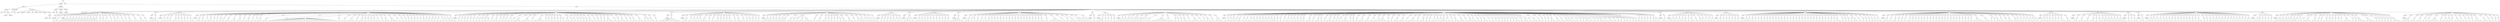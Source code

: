 digraph Tree {
	"t0" [label = "TEI"];
	"t1" [label = "teiHeader"];
	"t2" [label = "fileDesc"];
	"t3" [label = "titleStmt"];
	"t4" [label = "title"];
	"t5" [label = "title"];
	"t6" [label = "author"];
	"t7" [label = "surname"];
	"t8" [label = "forename"];
	"t9" [label = "publicationStmt"];
	"t10" [label = "p"];
	"t11" [label = "idno"];
	"t12" [label = "sourceDesc"];
	"t13" [label = "genre"];
	"t14" [label = "inspiration"];
	"t15" [label = "structure"];
	"t16" [label = "type"];
	"t17" [label = "periode"];
	"t18" [label = "taille"];
	"t19" [label = "permalien"];
	"t20" [label = "sources"];
	"t21" [label = "source"];
	"t22" [label = "author"];
	"t23" [label = "text"];
	"t24" [label = "profileDesc"];
	"t25" [label = "creation"];
	"t26" [label = "date"];
	"t27" [label = "date"];
	"t28" [label = "langUsage"];
	"t29" [label = "language"];
	"t30" [label = "textClass"];
	"t31" [label = "keywords"];
	"t32" [label = "term"];
	"t33" [label = "text"];
	"t34" [label = "body"];
	"t35" [label = "div1"];
	"t36" [label = "head"];
	"t37" [label = "div2"];
	"t38" [label = "head"];
	"t39" [label = "listPerson"];
	"t40" [label = "sp"];
	"t41" [label = "p"];
	"t42" [label = "s"];
	"t43" [label = "s"];
	"t44" [label = "div2"];
	"t45" [label = "head"];
	"t46" [label = "listPerson"];
	"t47" [label = "sp"];
	"t48" [label = "p"];
	"t49" [label = "s"];
	"t50" [label = "sp"];
	"t51" [label = "p"];
	"t52" [label = "s"];
	"t53" [label = "sp"];
	"t54" [label = "p"];
	"t55" [label = "s"];
	"t56" [label = "sp"];
	"t57" [label = "p"];
	"t58" [label = "s"];
	"t59" [label = "sp"];
	"t60" [label = "p"];
	"t61" [label = "s"];
	"t62" [label = "sp"];
	"t63" [label = "p"];
	"t64" [label = "s"];
	"t65" [label = "sp"];
	"t66" [label = "p"];
	"t67" [label = "s"];
	"t68" [label = "sp"];
	"t69" [label = "p"];
	"t70" [label = "s"];
	"t71" [label = "sp"];
	"t72" [label = "p"];
	"t73" [label = "s"];
	"t74" [label = "sp"];
	"t75" [label = "p"];
	"t76" [label = "s"];
	"t77" [label = "sp"];
	"t78" [label = "p"];
	"t79" [label = "s"];
	"t80" [label = "s"];
	"t81" [label = "s"];
	"t82" [label = "s"];
	"t83" [label = "sp"];
	"t84" [label = "p"];
	"t85" [label = "s"];
	"t86" [label = "sp"];
	"t87" [label = "p"];
	"t88" [label = "s"];
	"t89" [label = "s"];
	"t90" [label = "sp"];
	"t91" [label = "p"];
	"t92" [label = "s"];
	"t93" [label = "sp"];
	"t94" [label = "p"];
	"t95" [label = "s"];
	"t96" [label = "sp"];
	"t97" [label = "p"];
	"t98" [label = "s"];
	"t99" [label = "s"];
	"t100" [label = "sp"];
	"t101" [label = "p"];
	"t102" [label = "s"];
	"t103" [label = "sp"];
	"t104" [label = "p"];
	"t105" [label = "s"];
	"t106" [label = "sp"];
	"t107" [label = "p"];
	"t108" [label = "s"];
	"t109" [label = "sp"];
	"t110" [label = "p"];
	"t111" [label = "s"];
	"t112" [label = "s"];
	"t113" [label = "sp"];
	"t114" [label = "p"];
	"t115" [label = "s"];
	"t116" [label = "s"];
	"t117" [label = "sp"];
	"t118" [label = "p"];
	"t119" [label = "s"];
	"t120" [label = "s"];
	"t121" [label = "sp"];
	"t122" [label = "p"];
	"t123" [label = "s"];
	"t124" [label = "div2"];
	"t125" [label = "head"];
	"t126" [label = "listPerson"];
	"t127" [label = "sp"];
	"t128" [label = "p"];
	"t129" [label = "s"];
	"t130" [label = "s"];
	"t131" [label = "s"];
	"t132" [label = "s"];
	"t133" [label = "div2"];
	"t134" [label = "head"];
	"t135" [label = "listPerson"];
	"t136" [label = "sp"];
	"t137" [label = "p"];
	"t138" [label = "s"];
	"t139" [label = "sp"];
	"t140" [label = "p"];
	"t141" [label = "s"];
	"t142" [label = "sp"];
	"t143" [label = "p"];
	"t144" [label = "s"];
	"t145" [label = "s"];
	"t146" [label = "sp"];
	"t147" [label = "p"];
	"t148" [label = "s"];
	"t149" [label = "s"];
	"t150" [label = "sp"];
	"t151" [label = "p"];
	"t152" [label = "s"];
	"t153" [label = "sp"];
	"t154" [label = "p"];
	"t155" [label = "s"];
	"t156" [label = "sp"];
	"t157" [label = "p"];
	"t158" [label = "s"];
	"t159" [label = "sp"];
	"t160" [label = "p"];
	"t161" [label = "s"];
	"t162" [label = "sp"];
	"t163" [label = "p"];
	"t164" [label = "s"];
	"t165" [label = "s"];
	"t166" [label = "div2"];
	"t167" [label = "head"];
	"t168" [label = "listPerson"];
	"t169" [label = "sp"];
	"t170" [label = "p"];
	"t171" [label = "s"];
	"t172" [label = "s"];
	"t173" [label = "sp"];
	"t174" [label = "p"];
	"t175" [label = "s"];
	"t176" [label = "sp"];
	"t177" [label = "p"];
	"t178" [label = "s"];
	"t179" [label = "sp"];
	"t180" [label = "p"];
	"t181" [label = "s"];
	"t182" [label = "s"];
	"t183" [label = "sp"];
	"t184" [label = "p"];
	"t185" [label = "s"];
	"t186" [label = "sp"];
	"t187" [label = "p"];
	"t188" [label = "s"];
	"t189" [label = "sp"];
	"t190" [label = "p"];
	"t191" [label = "s"];
	"t192" [label = "sp"];
	"t193" [label = "p"];
	"t194" [label = "s"];
	"t195" [label = "sp"];
	"t196" [label = "p"];
	"t197" [label = "s"];
	"t198" [label = "s"];
	"t199" [label = "sp"];
	"t200" [label = "p"];
	"t201" [label = "s"];
	"t202" [label = "s"];
	"t203" [label = "sp"];
	"t204" [label = "p"];
	"t205" [label = "s"];
	"t206" [label = "s"];
	"t207" [label = "sp"];
	"t208" [label = "p"];
	"t209" [label = "s"];
	"t210" [label = "sp"];
	"t211" [label = "p"];
	"t212" [label = "s"];
	"t213" [label = "s"];
	"t214" [label = "sp"];
	"t215" [label = "p"];
	"t216" [label = "s"];
	"t217" [label = "sp"];
	"t218" [label = "p"];
	"t219" [label = "s"];
	"t220" [label = "sp"];
	"t221" [label = "p"];
	"t222" [label = "s"];
	"t223" [label = "s"];
	"t224" [label = "sp"];
	"t225" [label = "p"];
	"t226" [label = "s"];
	"t227" [label = "s"];
	"t228" [label = "sp"];
	"t229" [label = "p"];
	"t230" [label = "s"];
	"t231" [label = "sp"];
	"t232" [label = "p"];
	"t233" [label = "s"];
	"t234" [label = "s"];
	"t235" [label = "s"];
	"t236" [label = "s"];
	"t237" [label = "s"];
	"t238" [label = "s"];
	"t239" [label = "s"];
	"t240" [label = "s"];
	"t241" [label = "s"];
	"t242" [label = "s"];
	"t243" [label = "s"];
	"t244" [label = "s"];
	"t245" [label = "s"];
	"t246" [label = "s"];
	"t247" [label = "s"];
	"t248" [label = "s"];
	"t249" [label = "s"];
	"t250" [label = "s"];
	"t251" [label = "s"];
	"t252" [label = "s"];
	"t253" [label = "s"];
	"t254" [label = "s"];
	"t255" [label = "s"];
	"t256" [label = "p"];
	"t257" [label = "s"];
	"t258" [label = "sp"];
	"t259" [label = "p"];
	"t260" [label = "s"];
	"t261" [label = "s"];
	"t262" [label = "sp"];
	"t263" [label = "p"];
	"t264" [label = "s"];
	"t265" [label = "s"];
	"t266" [label = "s"];
	"t267" [label = "sp"];
	"t268" [label = "p"];
	"t269" [label = "s"];
	"t270" [label = "sp"];
	"t271" [label = "p"];
	"t272" [label = "s"];
	"t273" [label = "s"];
	"t274" [label = "sp"];
	"t275" [label = "p"];
	"t276" [label = "s"];
	"t277" [label = "sp"];
	"t278" [label = "p"];
	"t279" [label = "s"];
	"t280" [label = "sp"];
	"t281" [label = "p"];
	"t282" [label = "s"];
	"t283" [label = "sp"];
	"t284" [label = "p"];
	"t285" [label = "s"];
	"t286" [label = "s"];
	"t287" [label = "sp"];
	"t288" [label = "p"];
	"t289" [label = "s"];
	"t290" [label = "sp"];
	"t291" [label = "p"];
	"t292" [label = "s"];
	"t293" [label = "sp"];
	"t294" [label = "p"];
	"t295" [label = "s"];
	"t296" [label = "s"];
	"t297" [label = "sp"];
	"t298" [label = "p"];
	"t299" [label = "s"];
	"t300" [label = "s"];
	"t301" [label = "s"];
	"t302" [label = "sp"];
	"t303" [label = "p"];
	"t304" [label = "s"];
	"t305" [label = "sp"];
	"t306" [label = "p"];
	"t307" [label = "s"];
	"t308" [label = "sp"];
	"t309" [label = "p"];
	"t310" [label = "s"];
	"t311" [label = "sp"];
	"t312" [label = "p"];
	"t313" [label = "s"];
	"t314" [label = "sp"];
	"t315" [label = "p"];
	"t316" [label = "s"];
	"t317" [label = "sp"];
	"t318" [label = "p"];
	"t319" [label = "s"];
	"t320" [label = "sp"];
	"t321" [label = "p"];
	"t322" [label = "s"];
	"t323" [label = "sp"];
	"t324" [label = "p"];
	"t325" [label = "s"];
	"t326" [label = "sp"];
	"t327" [label = "p"];
	"t328" [label = "s"];
	"t329" [label = "s"];
	"t330" [label = "sp"];
	"t331" [label = "p"];
	"t332" [label = "s"];
	"t333" [label = "sp"];
	"t334" [label = "p"];
	"t335" [label = "s"];
	"t336" [label = "sp"];
	"t337" [label = "p"];
	"t338" [label = "s"];
	"t339" [label = "sp"];
	"t340" [label = "p"];
	"t341" [label = "s"];
	"t342" [label = "sp"];
	"t343" [label = "p"];
	"t344" [label = "s"];
	"t345" [label = "sp"];
	"t346" [label = "p"];
	"t347" [label = "s"];
	"t348" [label = "sp"];
	"t349" [label = "p"];
	"t350" [label = "s"];
	"t351" [label = "sp"];
	"t352" [label = "p"];
	"t353" [label = "s"];
	"t354" [label = "s"];
	"t355" [label = "sp"];
	"t356" [label = "p"];
	"t357" [label = "s"];
	"t358" [label = "div2"];
	"t359" [label = "head"];
	"t360" [label = "listPerson"];
	"t361" [label = "sp"];
	"t362" [label = "p"];
	"t363" [label = "s"];
	"t364" [label = "sp"];
	"t365" [label = "p"];
	"t366" [label = "s"];
	"t367" [label = "sp"];
	"t368" [label = "p"];
	"t369" [label = "s"];
	"t370" [label = "sp"];
	"t371" [label = "p"];
	"t372" [label = "s"];
	"t373" [label = "sp"];
	"t374" [label = "p"];
	"t375" [label = "s"];
	"t376" [label = "sp"];
	"t377" [label = "p"];
	"t378" [label = "s"];
	"t379" [label = "sp"];
	"t380" [label = "p"];
	"t381" [label = "s"];
	"t382" [label = "sp"];
	"t383" [label = "p"];
	"t384" [label = "s"];
	"t385" [label = "sp"];
	"t386" [label = "p"];
	"t387" [label = "s"];
	"t388" [label = "p"];
	"t389" [label = "s"];
	"t390" [label = "p"];
	"t391" [label = "s"];
	"t392" [label = "sp"];
	"t393" [label = "p"];
	"t394" [label = "s"];
	"t395" [label = "sp"];
	"t396" [label = "p"];
	"t397" [label = "s"];
	"t398" [label = "s"];
	"t399" [label = "sp"];
	"t400" [label = "p"];
	"t401" [label = "s"];
	"t402" [label = "sp"];
	"t403" [label = "p"];
	"t404" [label = "s"];
	"t405" [label = "sp"];
	"t406" [label = "p"];
	"t407" [label = "s"];
	"t408" [label = "sp"];
	"t409" [label = "p"];
	"t410" [label = "s"];
	"t411" [label = "sp"];
	"t412" [label = "p"];
	"t413" [label = "s"];
	"t414" [label = "sp"];
	"t415" [label = "p"];
	"t416" [label = "s"];
	"t417" [label = "s"];
	"t418" [label = "s"];
	"t419" [label = "sp"];
	"t420" [label = "p"];
	"t421" [label = "s"];
	"t422" [label = "s"];
	"t423" [label = "s"];
	"t424" [label = "sp"];
	"t425" [label = "p"];
	"t426" [label = "s"];
	"t427" [label = "sp"];
	"t428" [label = "p"];
	"t429" [label = "s"];
	"t430" [label = "s"];
	"t431" [label = "s"];
	"t432" [label = "s"];
	"t433" [label = "sp"];
	"t434" [label = "p"];
	"t435" [label = "s"];
	"t436" [label = "sp"];
	"t437" [label = "p"];
	"t438" [label = "s"];
	"t439" [label = "sp"];
	"t440" [label = "p"];
	"t441" [label = "s"];
	"t442" [label = "sp"];
	"t443" [label = "p"];
	"t444" [label = "s"];
	"t445" [label = "sp"];
	"t446" [label = "p"];
	"t447" [label = "s"];
	"t448" [label = "sp"];
	"t449" [label = "p"];
	"t450" [label = "s"];
	"t451" [label = "p"];
	"t452" [label = "s"];
	"t453" [label = "sp"];
	"t454" [label = "p"];
	"t455" [label = "s"];
	"t456" [label = "s"];
	"t457" [label = "p"];
	"t458" [label = "s"];
	"t459" [label = "sp"];
	"t460" [label = "p"];
	"t461" [label = "s"];
	"t462" [label = "sp"];
	"t463" [label = "p"];
	"t464" [label = "s"];
	"t465" [label = "sp"];
	"t466" [label = "p"];
	"t467" [label = "s"];
	"t468" [label = "sp"];
	"t469" [label = "p"];
	"t470" [label = "s"];
	"t471" [label = "sp"];
	"t472" [label = "p"];
	"t473" [label = "s"];
	"t474" [label = "sp"];
	"t475" [label = "p"];
	"t476" [label = "s"];
	"t477" [label = "s"];
	"t478" [label = "sp"];
	"t479" [label = "p"];
	"t480" [label = "s"];
	"t481" [label = "sp"];
	"t482" [label = "p"];
	"t483" [label = "s"];
	"t484" [label = "sp"];
	"t485" [label = "p"];
	"t486" [label = "s"];
	"t487" [label = "sp"];
	"t488" [label = "p"];
	"t489" [label = "s"];
	"t490" [label = "sp"];
	"t491" [label = "p"];
	"t492" [label = "s"];
	"t493" [label = "s"];
	"t494" [label = "s"];
	"t495" [label = "sp"];
	"t496" [label = "p"];
	"t497" [label = "s"];
	"t498" [label = "sp"];
	"t499" [label = "p"];
	"t500" [label = "s"];
	"t501" [label = "sp"];
	"t502" [label = "p"];
	"t503" [label = "s"];
	"t504" [label = "s"];
	"t505" [label = "sp"];
	"t506" [label = "p"];
	"t507" [label = "s"];
	"t508" [label = "sp"];
	"t509" [label = "p"];
	"t510" [label = "s"];
	"t511" [label = "sp"];
	"t512" [label = "p"];
	"t513" [label = "s"];
	"t514" [label = "s"];
	"t515" [label = "sp"];
	"t516" [label = "p"];
	"t517" [label = "s"];
	"t518" [label = "s"];
	"t519" [label = "sp"];
	"t520" [label = "p"];
	"t521" [label = "s"];
	"t522" [label = "p"];
	"t523" [label = "s"];
	"t524" [label = "sp"];
	"t525" [label = "p"];
	"t526" [label = "s"];
	"t527" [label = "s"];
	"t528" [label = "sp"];
	"t529" [label = "p"];
	"t530" [label = "s"];
	"t531" [label = "div2"];
	"t532" [label = "head"];
	"t533" [label = "listPerson"];
	"t534" [label = "sp"];
	"t535" [label = "p"];
	"t536" [label = "s"];
	"t537" [label = "s"];
	"t538" [label = "s"];
	"t539" [label = "s"];
	"t540" [label = "s"];
	"t541" [label = "s"];
	"t542" [label = "s"];
	"t543" [label = "s"];
	"t544" [label = "div2"];
	"t545" [label = "head"];
	"t546" [label = "listPerson"];
	"t547" [label = "sp"];
	"t548" [label = "p"];
	"t549" [label = "s"];
	"t550" [label = "s"];
	"t551" [label = "sp"];
	"t552" [label = "p"];
	"t553" [label = "s"];
	"t554" [label = "sp"];
	"t555" [label = "p"];
	"t556" [label = "s"];
	"t557" [label = "sp"];
	"t558" [label = "p"];
	"t559" [label = "s"];
	"t560" [label = "sp"];
	"t561" [label = "p"];
	"t562" [label = "s"];
	"t563" [label = "sp"];
	"t564" [label = "p"];
	"t565" [label = "s"];
	"t566" [label = "s"];
	"t567" [label = "s"];
	"t568" [label = "sp"];
	"t569" [label = "p"];
	"t570" [label = "s"];
	"t571" [label = "sp"];
	"t572" [label = "p"];
	"t573" [label = "s"];
	"t574" [label = "sp"];
	"t575" [label = "p"];
	"t576" [label = "s"];
	"t577" [label = "s"];
	"t578" [label = "sp"];
	"t579" [label = "p"];
	"t580" [label = "s"];
	"t581" [label = "sp"];
	"t582" [label = "p"];
	"t583" [label = "s"];
	"t584" [label = "sp"];
	"t585" [label = "p"];
	"t586" [label = "s"];
	"t587" [label = "sp"];
	"t588" [label = "p"];
	"t589" [label = "s"];
	"t590" [label = "s"];
	"t591" [label = "sp"];
	"t592" [label = "p"];
	"t593" [label = "s"];
	"t594" [label = "sp"];
	"t595" [label = "p"];
	"t596" [label = "s"];
	"t597" [label = "s"];
	"t598" [label = "sp"];
	"t599" [label = "p"];
	"t600" [label = "s"];
	"t601" [label = "sp"];
	"t602" [label = "p"];
	"t603" [label = "s"];
	"t604" [label = "sp"];
	"t605" [label = "p"];
	"t606" [label = "s"];
	"t607" [label = "sp"];
	"t608" [label = "p"];
	"t609" [label = "s"];
	"t610" [label = "sp"];
	"t611" [label = "p"];
	"t612" [label = "s"];
	"t613" [label = "sp"];
	"t614" [label = "p"];
	"t615" [label = "s"];
	"t616" [label = "div2"];
	"t617" [label = "head"];
	"t618" [label = "listPerson"];
	"t619" [label = "sp"];
	"t620" [label = "p"];
	"t621" [label = "s"];
	"t622" [label = "sp"];
	"t623" [label = "p"];
	"t624" [label = "s"];
	"t625" [label = "sp"];
	"t626" [label = "p"];
	"t627" [label = "s"];
	"t628" [label = "sp"];
	"t629" [label = "p"];
	"t630" [label = "s"];
	"t631" [label = "sp"];
	"t632" [label = "p"];
	"t633" [label = "s"];
	"t634" [label = "sp"];
	"t635" [label = "p"];
	"t636" [label = "s"];
	"t637" [label = "sp"];
	"t638" [label = "p"];
	"t639" [label = "s"];
	"t640" [label = "s"];
	"t641" [label = "s"];
	"t642" [label = "sp"];
	"t643" [label = "p"];
	"t644" [label = "s"];
	"t645" [label = "s"];
	"t646" [label = "sp"];
	"t647" [label = "p"];
	"t648" [label = "s"];
	"t649" [label = "p"];
	"t650" [label = "s"];
	"t651" [label = "p"];
	"t652" [label = "s"];
	"t653" [label = "s"];
	"t654" [label = "p"];
	"t655" [label = "s"];
	"t656" [label = "s"];
	"t657" [label = "s"];
	"t658" [label = "sp"];
	"t659" [label = "p"];
	"t660" [label = "s"];
	"t661" [label = "sp"];
	"t662" [label = "p"];
	"t663" [label = "s"];
	"t664" [label = "s"];
	"t665" [label = "sp"];
	"t666" [label = "p"];
	"t667" [label = "s"];
	"t668" [label = "s"];
	"t669" [label = "sp"];
	"t670" [label = "p"];
	"t671" [label = "s"];
	"t672" [label = "sp"];
	"t673" [label = "p"];
	"t674" [label = "s"];
	"t675" [label = "sp"];
	"t676" [label = "p"];
	"t677" [label = "s"];
	"t678" [label = "sp"];
	"t679" [label = "p"];
	"t680" [label = "s"];
	"t681" [label = "p"];
	"t682" [label = "s"];
	"t683" [label = "sp"];
	"t684" [label = "p"];
	"t685" [label = "s"];
	"t686" [label = "s"];
	"t687" [label = "sp"];
	"t688" [label = "p"];
	"t689" [label = "s"];
	"t690" [label = "s"];
	"t691" [label = "sp"];
	"t692" [label = "p"];
	"t693" [label = "s"];
	"t694" [label = "sp"];
	"t695" [label = "p"];
	"t696" [label = "s"];
	"t697" [label = "s"];
	"t698" [label = "s"];
	"t699" [label = "sp"];
	"t700" [label = "p"];
	"t701" [label = "s"];
	"t702" [label = "sp"];
	"t703" [label = "p"];
	"t704" [label = "s"];
	"t705" [label = "p"];
	"t706" [label = "s"];
	"t707" [label = "sp"];
	"t708" [label = "p"];
	"t709" [label = "s"];
	"t710" [label = "sp"];
	"t711" [label = "p"];
	"t712" [label = "s"];
	"t713" [label = "div2"];
	"t714" [label = "head"];
	"t715" [label = "listPerson"];
	"t716" [label = "sp"];
	"t717" [label = "p"];
	"t718" [label = "s"];
	"t719" [label = "sp"];
	"t720" [label = "p"];
	"t721" [label = "s"];
	"t722" [label = "sp"];
	"t723" [label = "p"];
	"t724" [label = "s"];
	"t725" [label = "sp"];
	"t726" [label = "p"];
	"t727" [label = "s"];
	"t728" [label = "s"];
	"t729" [label = "sp"];
	"t730" [label = "p"];
	"t731" [label = "s"];
	"t732" [label = "sp"];
	"t733" [label = "p"];
	"t734" [label = "s"];
	"t735" [label = "sp"];
	"t736" [label = "p"];
	"t737" [label = "s"];
	"t738" [label = "div2"];
	"t739" [label = "head"];
	"t740" [label = "listPerson"];
	"t741" [label = "sp"];
	"t742" [label = "p"];
	"t743" [label = "s"];
	"t744" [label = "s"];
	"t745" [label = "s"];
	"t746" [label = "p"];
	"t747" [label = "s"];
	"t748" [label = "div2"];
	"t749" [label = "head"];
	"t750" [label = "listPerson"];
	"t751" [label = "sp"];
	"t752" [label = "p"];
	"t753" [label = "s"];
	"t754" [label = "sp"];
	"t755" [label = "p"];
	"t756" [label = "s"];
	"t757" [label = "sp"];
	"t758" [label = "p"];
	"t759" [label = "s"];
	"t760" [label = "sp"];
	"t761" [label = "p"];
	"t762" [label = "s"];
	"t763" [label = "s"];
	"t764" [label = "sp"];
	"t765" [label = "p"];
	"t766" [label = "s"];
	"t767" [label = "sp"];
	"t768" [label = "p"];
	"t769" [label = "s"];
	"t770" [label = "sp"];
	"t771" [label = "p"];
	"t772" [label = "s"];
	"t773" [label = "sp"];
	"t774" [label = "p"];
	"t775" [label = "s"];
	"t776" [label = "sp"];
	"t777" [label = "p"];
	"t778" [label = "s"];
	"t779" [label = "sp"];
	"t780" [label = "p"];
	"t781" [label = "s"];
	"t782" [label = "sp"];
	"t783" [label = "p"];
	"t784" [label = "s"];
	"t785" [label = "div2"];
	"t786" [label = "head"];
	"t787" [label = "listPerson"];
	"t788" [label = "sp"];
	"t789" [label = "p"];
	"t790" [label = "s"];
	"t791" [label = "s"];
	"t792" [label = "s"];
	"t793" [label = "s"];
	"t794" [label = "s"];
	"t795" [label = "div2"];
	"t796" [label = "head"];
	"t797" [label = "listPerson"];
	"t798" [label = "sp"];
	"t799" [label = "p"];
	"t800" [label = "s"];
	"t801" [label = "s"];
	"t802" [label = "sp"];
	"t803" [label = "p"];
	"t804" [label = "s"];
	"t805" [label = "p"];
	"t806" [label = "s"];
	"t807" [label = "sp"];
	"t808" [label = "p"];
	"t809" [label = "s"];
	"t810" [label = "sp"];
	"t811" [label = "p"];
	"t812" [label = "s"];
	"t813" [label = "sp"];
	"t814" [label = "p"];
	"t815" [label = "s"];
	"t816" [label = "sp"];
	"t817" [label = "p"];
	"t818" [label = "s"];
	"t819" [label = "s"];
	"t820" [label = "sp"];
	"t821" [label = "p"];
	"t822" [label = "s"];
	"t823" [label = "sp"];
	"t824" [label = "p"];
	"t825" [label = "s"];
	"t826" [label = "sp"];
	"t827" [label = "p"];
	"t828" [label = "s"];
	"t829" [label = "sp"];
	"t830" [label = "p"];
	"t831" [label = "s"];
	"t832" [label = "sp"];
	"t833" [label = "p"];
	"t834" [label = "s"];
	"t835" [label = "sp"];
	"t836" [label = "p"];
	"t837" [label = "s"];
	"t838" [label = "sp"];
	"t839" [label = "p"];
	"t840" [label = "s"];
	"t841" [label = "sp"];
	"t842" [label = "p"];
	"t843" [label = "s"];
	"t844" [label = "sp"];
	"t845" [label = "p"];
	"t846" [label = "s"];
	"t847" [label = "sp"];
	"t848" [label = "p"];
	"t849" [label = "s"];
	"t850" [label = "sp"];
	"t851" [label = "p"];
	"t852" [label = "s"];
	"t853" [label = "sp"];
	"t854" [label = "p"];
	"t855" [label = "s"];
	"t856" [label = "sp"];
	"t857" [label = "p"];
	"t858" [label = "s"];
	"t859" [label = "sp"];
	"t860" [label = "p"];
	"t861" [label = "s"];
	"t862" [label = "sp"];
	"t863" [label = "p"];
	"t864" [label = "s"];
	"t865" [label = "sp"];
	"t866" [label = "p"];
	"t867" [label = "s"];
	"t868" [label = "sp"];
	"t869" [label = "p"];
	"t870" [label = "s"];
	"t871" [label = "sp"];
	"t872" [label = "p"];
	"t873" [label = "s"];
	"t874" [label = "s"];
	"t875" [label = "sp"];
	"t876" [label = "p"];
	"t877" [label = "s"];
	"t878" [label = "sp"];
	"t879" [label = "p"];
	"t880" [label = "s"];
	"t881" [label = "s"];
	"t882" [label = "s"];
	"t883" [label = "s"];
	"t884" [label = "s"];
	"t885" [label = "sp"];
	"t886" [label = "p"];
	"t887" [label = "s"];
	"t888" [label = "sp"];
	"t889" [label = "p"];
	"t890" [label = "s"];
	"t891" [label = "sp"];
	"t892" [label = "p"];
	"t893" [label = "s"];
	"t894" [label = "s"];
	"t895" [label = "s"];
	"t896" [label = "sp"];
	"t897" [label = "p"];
	"t898" [label = "s"];
	"t899" [label = "s"];
	"t900" [label = "sp"];
	"t901" [label = "p"];
	"t902" [label = "s"];
	"t903" [label = "sp"];
	"t904" [label = "p"];
	"t905" [label = "s"];
	"t906" [label = "p"];
	"t907" [label = "s"];
	"t908" [label = "div2"];
	"t909" [label = "head"];
	"t910" [label = "listPerson"];
	"t911" [label = "sp"];
	"t912" [label = "p"];
	"t913" [label = "s"];
	"t914" [label = "div2"];
	"t915" [label = "head"];
	"t916" [label = "listPerson"];
	"t917" [label = "sp"];
	"t918" [label = "p"];
	"t919" [label = "s"];
	"t920" [label = "s"];
	"t921" [label = "s"];
	"t922" [label = "sp"];
	"t923" [label = "p"];
	"t924" [label = "s"];
	"t925" [label = "sp"];
	"t926" [label = "p"];
	"t927" [label = "s"];
	"t928" [label = "sp"];
	"t929" [label = "p"];
	"t930" [label = "s"];
	"t931" [label = "sp"];
	"t932" [label = "p"];
	"t933" [label = "s"];
	"t934" [label = "div2"];
	"t935" [label = "head"];
	"t936" [label = "listPerson"];
	"t937" [label = "sp"];
	"t938" [label = "p"];
	"t939" [label = "s"];
	"t940" [label = "sp"];
	"t941" [label = "p"];
	"t942" [label = "s"];
	"t943" [label = "sp"];
	"t944" [label = "p"];
	"t945" [label = "s"];
	"t946" [label = "sp"];
	"t947" [label = "p"];
	"t948" [label = "s"];
	"t949" [label = "sp"];
	"t950" [label = "p"];
	"t951" [label = "s"];
	"t952" [label = "p"];
	"t953" [label = "s"];
	"t954" [label = "sp"];
	"t955" [label = "p"];
	"t956" [label = "s"];
	"t957" [label = "sp"];
	"t958" [label = "p"];
	"t959" [label = "s"];
	"t960" [label = "s"];
	"t961" [label = "p"];
	"t962" [label = "s"];
	"t963" [label = "sp"];
	"t964" [label = "p"];
	"t965" [label = "s"];
	"t966" [label = "s"];
	"t967" [label = "sp"];
	"t968" [label = "p"];
	"t969" [label = "s"];
	"t970" [label = "s"];
	"t971" [label = "s"];
	"t972" [label = "s"];
	"t973" [label = "s"];
	"t974" [label = "s"];
	"t975" [label = "s"];
	"t976" [label = "sp"];
	"t977" [label = "p"];
	"t978" [label = "s"];
	"t979" [label = "sp"];
	"t980" [label = "p"];
	"t981" [label = "s"];
	"t982" [label = "p"];
	"t983" [label = "s"];
	"t984" [label = "sp"];
	"t985" [label = "p"];
	"t986" [label = "s"];
	"t987" [label = "sp"];
	"t988" [label = "p"];
	"t989" [label = "s"];
	"t990" [label = "s"];
	"t991" [label = "sp"];
	"t992" [label = "p"];
	"t993" [label = "s"];
	"t994" [label = "sp"];
	"t995" [label = "p"];
	"t996" [label = "s"];
	"t997" [label = "s"];
	"t998" [label = "s"];
	"t999" [label = "sp"];
	"t1000" [label = "p"];
	"t1001" [label = "s"];
	"t1002" [label = "sp"];
	"t1003" [label = "p"];
	"t1004" [label = "s"];
	"t1005" [label = "sp"];
	"t1006" [label = "p"];
	"t1007" [label = "s"];
	"t1008" [label = "s"];
	"t1009" [label = "sp"];
	"t1010" [label = "p"];
	"t1011" [label = "s"];
	"t1012" [label = "sp"];
	"t1013" [label = "p"];
	"t1014" [label = "s"];
	"t1015" [label = "s"];
	"t1016" [label = "s"];
	"t1017" [label = "div2"];
	"t1018" [label = "head"];
	"t1019" [label = "listPerson"];
	"t1020" [label = "sp"];
	"t1021" [label = "p"];
	"t1022" [label = "s"];
	"t1023" [label = "sp"];
	"t1024" [label = "p"];
	"t1025" [label = "s"];
	"t1026" [label = "sp"];
	"t1027" [label = "p"];
	"t1028" [label = "s"];
	"t1029" [label = "sp"];
	"t1030" [label = "p"];
	"t1031" [label = "s"];
	"t1032" [label = "sp"];
	"t1033" [label = "p"];
	"t1034" [label = "s"];
	"t1035" [label = "s"];
	"t1036" [label = "sp"];
	"t1037" [label = "p"];
	"t1038" [label = "s"];
	"t1039" [label = "sp"];
	"t1040" [label = "p"];
	"t1041" [label = "s"];
	"t1042" [label = "sp"];
	"t1043" [label = "p"];
	"t1044" [label = "s"];
	"t1045" [label = "sp"];
	"t1046" [label = "p"];
	"t1047" [label = "s"];
	"t1048" [label = "sp"];
	"t1049" [label = "p"];
	"t1050" [label = "s"];
	"t1051" [label = "sp"];
	"t1052" [label = "p"];
	"t1053" [label = "s"];
	"t1054" [label = "sp"];
	"t1055" [label = "p"];
	"t1056" [label = "s"];
	"t1057" [label = "sp"];
	"t1058" [label = "p"];
	"t1059" [label = "s"];
	"t1060" [label = "sp"];
	"t1061" [label = "p"];
	"t1062" [label = "s"];
	"t1063" [label = "sp"];
	"t1064" [label = "p"];
	"t1065" [label = "s"];
	"t1066" [label = "sp"];
	"t1067" [label = "p"];
	"t1068" [label = "s"];
	"t1069" [label = "s"];
	"t1070" [label = "sp"];
	"t1071" [label = "p"];
	"t1072" [label = "s"];
	"t1073" [label = "sp"];
	"t1074" [label = "p"];
	"t1075" [label = "s"];
	"t1076" [label = "sp"];
	"t1077" [label = "p"];
	"t1078" [label = "s"];
	"t1079" [label = "sp"];
	"t1080" [label = "p"];
	"t1081" [label = "s"];
	"t1082" [label = "sp"];
	"t1083" [label = "p"];
	"t1084" [label = "s"];
	"t1085" [label = "sp"];
	"t1086" [label = "p"];
	"t1087" [label = "s"];
	"t1088" [label = "sp"];
	"t1089" [label = "p"];
	"t1090" [label = "s"];
	"t1091" [label = "sp"];
	"t1092" [label = "p"];
	"t1093" [label = "s"];
	"t1094" [label = "sp"];
	"t1095" [label = "p"];
	"t1096" [label = "s"];
	"t1097" [label = "s"];
	"t1098" [label = "sp"];
	"t1099" [label = "p"];
	"t1100" [label = "s"];
	"t1101" [label = "s"];
	"t1102" [label = "sp"];
	"t1103" [label = "p"];
	"t1104" [label = "s"];
	"t1105" [label = "sp"];
	"t1106" [label = "p"];
	"t1107" [label = "s"];
	"t1108" [label = "s"];
	"t1109" [label = "sp"];
	"t1110" [label = "p"];
	"t1111" [label = "s"];
	"t1112" [label = "sp"];
	"t1113" [label = "p"];
	"t1114" [label = "s"];
	"t1115" [label = "sp"];
	"t1116" [label = "p"];
	"t1117" [label = "s"];
	"t1118" [label = "s"];
	"t1119" [label = "sp"];
	"t1120" [label = "p"];
	"t1121" [label = "s"];
	"t1122" [label = "sp"];
	"t1123" [label = "p"];
	"t1124" [label = "s"];
	"t1125" [label = "sp"];
	"t1126" [label = "p"];
	"t1127" [label = "s"];
	"t1128" [label = "sp"];
	"t1129" [label = "p"];
	"t1130" [label = "s"];
	"t1131" [label = "s"];
	"t1132" [label = "s"];
	"t1133" [label = "sp"];
	"t1134" [label = "p"];
	"t1135" [label = "s"];
	"t1136" [label = "sp"];
	"t1137" [label = "p"];
	"t1138" [label = "s"];
	"t1139" [label = "sp"];
	"t1140" [label = "p"];
	"t1141" [label = "s"];
	"t1142" [label = "sp"];
	"t1143" [label = "p"];
	"t1144" [label = "s"];
	"t1145" [label = "s"];
	"t1146" [label = "sp"];
	"t1147" [label = "p"];
	"t1148" [label = "s"];
	"t1149" [label = "s"];
	"t1150" [label = "sp"];
	"t1151" [label = "p"];
	"t1152" [label = "s"];
	"t1153" [label = "sp"];
	"t1154" [label = "p"];
	"t1155" [label = "s"];
	"t1156" [label = "sp"];
	"t1157" [label = "p"];
	"t1158" [label = "s"];
	"t1159" [label = "s"];
	"t1160" [label = "s"];
	"t1161" [label = "s"];
	"t1162" [label = "sp"];
	"t1163" [label = "p"];
	"t1164" [label = "s"];
	"t1165" [label = "sp"];
	"t1166" [label = "p"];
	"t1167" [label = "s"];
	"t1168" [label = "sp"];
	"t1169" [label = "p"];
	"t1170" [label = "s"];
	"t1171" [label = "s"];
	"t1172" [label = "sp"];
	"t1173" [label = "p"];
	"t1174" [label = "s"];
	"t1175" [label = "s"];
	"t1176" [label = "sp"];
	"t1177" [label = "p"];
	"t1178" [label = "s"];
	"t1179" [label = "sp"];
	"t1180" [label = "p"];
	"t1181" [label = "s"];
	"t1182" [label = "s"];
	"t1183" [label = "s"];
	"t1184" [label = "sp"];
	"t1185" [label = "p"];
	"t1186" [label = "s"];
	"t1187" [label = "sp"];
	"t1188" [label = "p"];
	"t1189" [label = "s"];
	"t1190" [label = "s"];
	"t1191" [label = "sp"];
	"t1192" [label = "p"];
	"t1193" [label = "s"];
	"t1194" [label = "sp"];
	"t1195" [label = "p"];
	"t1196" [label = "s"];
	"t1197" [label = "sp"];
	"t1198" [label = "p"];
	"t1199" [label = "s"];
	"t1200" [label = "sp"];
	"t1201" [label = "p"];
	"t1202" [label = "s"];
	"t1203" [label = "sp"];
	"t1204" [label = "p"];
	"t1205" [label = "s"];
	"t1206" [label = "sp"];
	"t1207" [label = "p"];
	"t1208" [label = "s"];
	"t1209" [label = "s"];
	"t1210" [label = "s"];
	"t1211" [label = "sp"];
	"t1212" [label = "p"];
	"t1213" [label = "s"];
	"t1214" [label = "sp"];
	"t1215" [label = "p"];
	"t1216" [label = "s"];
	"t1217" [label = "sp"];
	"t1218" [label = "p"];
	"t1219" [label = "s"];
	"t1220" [label = "s"];
	"t1221" [label = "sp"];
	"t1222" [label = "p"];
	"t1223" [label = "s"];
	"t1224" [label = "s"];
	"t1225" [label = "sp"];
	"t1226" [label = "p"];
	"t1227" [label = "s"];
	"t1228" [label = "sp"];
	"t1229" [label = "p"];
	"t1230" [label = "s"];
	"t1231" [label = "s"];
	"t1232" [label = "sp"];
	"t1233" [label = "p"];
	"t1234" [label = "s"];
	"t1235" [label = "sp"];
	"t1236" [label = "p"];
	"t1237" [label = "s"];
	"t1238" [label = "sp"];
	"t1239" [label = "p"];
	"t1240" [label = "s"];
	"t1241" [label = "sp"];
	"t1242" [label = "p"];
	"t1243" [label = "s"];
	"t1244" [label = "s"];
	"t1245" [label = "sp"];
	"t1246" [label = "p"];
	"t1247" [label = "s"];
	"t1248" [label = "sp"];
	"t1249" [label = "p"];
	"t1250" [label = "s"];
	"t1251" [label = "sp"];
	"t1252" [label = "p"];
	"t1253" [label = "s"];
	"t1254" [label = "sp"];
	"t1255" [label = "p"];
	"t1256" [label = "s"];
	"t1257" [label = "sp"];
	"t1258" [label = "p"];
	"t1259" [label = "s"];
	"t1260" [label = "sp"];
	"t1261" [label = "p"];
	"t1262" [label = "s"];
	"t1263" [label = "sp"];
	"t1264" [label = "p"];
	"t1265" [label = "s"];
	"t1266" [label = "sp"];
	"t1267" [label = "p"];
	"t1268" [label = "s"];
	"t1269" [label = "sp"];
	"t1270" [label = "p"];
	"t1271" [label = "s"];
	"t1272" [label = "sp"];
	"t1273" [label = "p"];
	"t1274" [label = "s"];
	"t1275" [label = "s"];
	"t1276" [label = "sp"];
	"t1277" [label = "p"];
	"t1278" [label = "s"];
	"t1279" [label = "sp"];
	"t1280" [label = "p"];
	"t1281" [label = "s"];
	"t1282" [label = "s"];
	"t1283" [label = "sp"];
	"t1284" [label = "p"];
	"t1285" [label = "s"];
	"t1286" [label = "sp"];
	"t1287" [label = "p"];
	"t1288" [label = "s"];
	"t1289" [label = "s"];
	"t1290" [label = "sp"];
	"t1291" [label = "p"];
	"t1292" [label = "s"];
	"t1293" [label = "sp"];
	"t1294" [label = "p"];
	"t1295" [label = "s"];
	"t1296" [label = "sp"];
	"t1297" [label = "p"];
	"t1298" [label = "s"];
	"t1299" [label = "sp"];
	"t1300" [label = "p"];
	"t1301" [label = "s"];
	"t1302" [label = "sp"];
	"t1303" [label = "p"];
	"t1304" [label = "s"];
	"t1305" [label = "s"];
	"t1306" [label = "sp"];
	"t1307" [label = "p"];
	"t1308" [label = "s"];
	"t1309" [label = "s"];
	"t1310" [label = "sp"];
	"t1311" [label = "p"];
	"t1312" [label = "s"];
	"t1313" [label = "sp"];
	"t1314" [label = "p"];
	"t1315" [label = "s"];
	"t1316" [label = "s"];
	"t1317" [label = "sp"];
	"t1318" [label = "p"];
	"t1319" [label = "s"];
	"t1320" [label = "sp"];
	"t1321" [label = "p"];
	"t1322" [label = "s"];
	"t1323" [label = "sp"];
	"t1324" [label = "p"];
	"t1325" [label = "s"];
	"t1326" [label = "sp"];
	"t1327" [label = "p"];
	"t1328" [label = "s"];
	"t1329" [label = "sp"];
	"t1330" [label = "p"];
	"t1331" [label = "s"];
	"t1332" [label = "sp"];
	"t1333" [label = "p"];
	"t1334" [label = "s"];
	"t1335" [label = "s"];
	"t1336" [label = "sp"];
	"t1337" [label = "p"];
	"t1338" [label = "s"];
	"t1339" [label = "sp"];
	"t1340" [label = "p"];
	"t1341" [label = "s"];
	"t1342" [label = "sp"];
	"t1343" [label = "p"];
	"t1344" [label = "s"];
	"t1345" [label = "sp"];
	"t1346" [label = "p"];
	"t1347" [label = "s"];
	"t1348" [label = "s"];
	"t1349" [label = "sp"];
	"t1350" [label = "p"];
	"t1351" [label = "s"];
	"t1352" [label = "sp"];
	"t1353" [label = "p"];
	"t1354" [label = "s"];
	"t1355" [label = "s"];
	"t1356" [label = "sp"];
	"t1357" [label = "p"];
	"t1358" [label = "s"];
	"t1359" [label = "sp"];
	"t1360" [label = "p"];
	"t1361" [label = "s"];
	"t1362" [label = "sp"];
	"t1363" [label = "p"];
	"t1364" [label = "s"];
	"t1365" [label = "sp"];
	"t1366" [label = "p"];
	"t1367" [label = "s"];
	"t1368" [label = "sp"];
	"t1369" [label = "p"];
	"t1370" [label = "s"];
	"t1371" [label = "sp"];
	"t1372" [label = "p"];
	"t1373" [label = "s"];
	"t1374" [label = "sp"];
	"t1375" [label = "p"];
	"t1376" [label = "s"];
	"t1377" [label = "sp"];
	"t1378" [label = "p"];
	"t1379" [label = "s"];
	"t1380" [label = "sp"];
	"t1381" [label = "p"];
	"t1382" [label = "s"];
	"t1383" [label = "sp"];
	"t1384" [label = "p"];
	"t1385" [label = "s"];
	"t1386" [label = "sp"];
	"t1387" [label = "p"];
	"t1388" [label = "s"];
	"t1389" [label = "sp"];
	"t1390" [label = "p"];
	"t1391" [label = "s"];
	"t1392" [label = "sp"];
	"t1393" [label = "p"];
	"t1394" [label = "s"];
	"t1395" [label = "sp"];
	"t1396" [label = "p"];
	"t1397" [label = "s"];
	"t1398" [label = "s"];
	"t1399" [label = "p"];
	"t1400" [label = "s"];
	"t1401" [label = "div2"];
	"t1402" [label = "head"];
	"t1403" [label = "listPerson"];
	"t1404" [label = "sp"];
	"t1405" [label = "p"];
	"t1406" [label = "s"];
	"t1407" [label = "s"];
	"t1408" [label = "div2"];
	"t1409" [label = "head"];
	"t1410" [label = "listPerson"];
	"t1411" [label = "sp"];
	"t1412" [label = "p"];
	"t1413" [label = "s"];
	"t1414" [label = "s"];
	"t1415" [label = "sp"];
	"t1416" [label = "p"];
	"t1417" [label = "s"];
	"t1418" [label = "sp"];
	"t1419" [label = "p"];
	"t1420" [label = "s"];
	"t1421" [label = "sp"];
	"t1422" [label = "p"];
	"t1423" [label = "s"];
	"t1424" [label = "sp"];
	"t1425" [label = "p"];
	"t1426" [label = "s"];
	"t1427" [label = "s"];
	"t1428" [label = "sp"];
	"t1429" [label = "p"];
	"t1430" [label = "s"];
	"t1431" [label = "sp"];
	"t1432" [label = "p"];
	"t1433" [label = "s"];
	"t1434" [label = "s"];
	"t1435" [label = "sp"];
	"t1436" [label = "p"];
	"t1437" [label = "s"];
	"t1438" [label = "sp"];
	"t1439" [label = "p"];
	"t1440" [label = "s"];
	"t1441" [label = "s"];
	"t1442" [label = "sp"];
	"t1443" [label = "p"];
	"t1444" [label = "s"];
	"t1445" [label = "sp"];
	"t1446" [label = "p"];
	"t1447" [label = "s"];
	"t1448" [label = "sp"];
	"t1449" [label = "p"];
	"t1450" [label = "s"];
	"t1451" [label = "sp"];
	"t1452" [label = "p"];
	"t1453" [label = "s"];
	"t1454" [label = "div2"];
	"t1455" [label = "head"];
	"t1456" [label = "listPerson"];
	"t1457" [label = "sp"];
	"t1458" [label = "p"];
	"t1459" [label = "s"];
	"t1460" [label = "s"];
	"t1461" [label = "sp"];
	"t1462" [label = "p"];
	"t1463" [label = "s"];
	"t1464" [label = "sp"];
	"t1465" [label = "p"];
	"t1466" [label = "s"];
	"t1467" [label = "sp"];
	"t1468" [label = "p"];
	"t1469" [label = "s"];
	"t1470" [label = "sp"];
	"t1471" [label = "p"];
	"t1472" [label = "s"];
	"t1473" [label = "sp"];
	"t1474" [label = "p"];
	"t1475" [label = "s"];
	"t1476" [label = "sp"];
	"t1477" [label = "p"];
	"t1478" [label = "s"];
	"t1479" [label = "div2"];
	"t1480" [label = "head"];
	"t1481" [label = "listPerson"];
	"t1482" [label = "sp"];
	"t1483" [label = "p"];
	"t1484" [label = "s"];
	"t1485" [label = "sp"];
	"t1486" [label = "p"];
	"t1487" [label = "s"];
	"t1488" [label = "s"];
	"t1489" [label = "sp"];
	"t1490" [label = "p"];
	"t1491" [label = "s"];
	"t1492" [label = "s"];
	"t1493" [label = "sp"];
	"t1494" [label = "p"];
	"t1495" [label = "s"];
	"t1496" [label = "sp"];
	"t1497" [label = "p"];
	"t1498" [label = "s"];
	"t1499" [label = "sp"];
	"t1500" [label = "p"];
	"t1501" [label = "s"];
	"t1502" [label = "sp"];
	"t1503" [label = "p"];
	"t1504" [label = "s"];
	"t1505" [label = "sp"];
	"t1506" [label = "p"];
	"t1507" [label = "s"];
	"t1508" [label = "sp"];
	"t1509" [label = "p"];
	"t1510" [label = "s"];
	"t1511" [label = "sp"];
	"t1512" [label = "p"];
	"t1513" [label = "s"];
	"t1514" [label = "sp"];
	"t1515" [label = "p"];
	"t1516" [label = "s"];
	"t1517" [label = "sp"];
	"t1518" [label = "p"];
	"t1519" [label = "s"];
	"t1520" [label = "sp"];
	"t1521" [label = "p"];
	"t1522" [label = "s"];
	"t1523" [label = "sp"];
	"t1524" [label = "p"];
	"t1525" [label = "s"];
	"t1526" [label = "sp"];
	"t1527" [label = "p"];
	"t1528" [label = "s"];
	"t1529" [label = "sp"];
	"t1530" [label = "p"];
	"t1531" [label = "s"];
	"t1532" [label = "sp"];
	"t1533" [label = "p"];
	"t1534" [label = "s"];
	"t1535" [label = "sp"];
	"t1536" [label = "p"];
	"t1537" [label = "s"];
	"t1538" [label = "sp"];
	"t1539" [label = "p"];
	"t1540" [label = "s"];
	"t1541" [label = "sp"];
	"t1542" [label = "p"];
	"t1543" [label = "s"];
	"t1544" [label = "sp"];
	"t1545" [label = "p"];
	"t1546" [label = "s"];
	"t1547" [label = "sp"];
	"t1548" [label = "p"];
	"t1549" [label = "s"];
	"t1550" [label = "sp"];
	"t1551" [label = "p"];
	"t1552" [label = "s"];
	"t1553" [label = "sp"];
	"t1554" [label = "p"];
	"t1555" [label = "s"];
	"t1556" [label = "sp"];
	"t1557" [label = "p"];
	"t1558" [label = "s"];
	"t1559" [label = "sp"];
	"t1560" [label = "p"];
	"t1561" [label = "s"];
	"t1562" [label = "sp"];
	"t1563" [label = "p"];
	"t1564" [label = "s"];
	"t1565" [label = "sp"];
	"t1566" [label = "p"];
	"t1567" [label = "s"];
	"t1568" [label = "sp"];
	"t1569" [label = "p"];
	"t1570" [label = "s"];
	"t1571" [label = "sp"];
	"t1572" [label = "p"];
	"t1573" [label = "s"];
	"t1574" [label = "sp"];
	"t1575" [label = "p"];
	"t1576" [label = "s"];
	"t1577" [label = "sp"];
	"t1578" [label = "p"];
	"t1579" [label = "s"];
	"t1580" [label = "s"];
	"t1581" [label = "sp"];
	"t1582" [label = "p"];
	"t1583" [label = "s"];
	"t1584" [label = "sp"];
	"t1585" [label = "p"];
	"t1586" [label = "s"];
	"t1587" [label = "sp"];
	"t1588" [label = "p"];
	"t1589" [label = "s"];
	"t1590" [label = "sp"];
	"t1591" [label = "p"];
	"t1592" [label = "s"];
	"t1593" [label = "p"];
	"t1594" [label = "s"];
	"t1595" [label = "s"];
	"t1596" [label = "sp"];
	"t1597" [label = "p"];
	"t1598" [label = "s"];
	"t1599" [label = "sp"];
	"t1600" [label = "p"];
	"t1601" [label = "s"];
	"t1602" [label = "sp"];
	"t1603" [label = "p"];
	"t1604" [label = "s"];
	"t1605" [label = "sp"];
	"t1606" [label = "p"];
	"t1607" [label = "s"];
	"t1608" [label = "sp"];
	"t1609" [label = "p"];
	"t1610" [label = "s"];
	"t1611" [label = "s"];
	"t1612" [label = "sp"];
	"t1613" [label = "p"];
	"t1614" [label = "s"];
	"t1615" [label = "sp"];
	"t1616" [label = "p"];
	"t1617" [label = "s"];
	"t1618" [label = "div2"];
	"t1619" [label = "head"];
	"t1620" [label = "listPerson"];
	"t1621" [label = "sp"];
	"t1622" [label = "p"];
	"t1623" [label = "s"];
	"t1624" [label = "s"];
	"t1625" [label = "sp"];
	"t1626" [label = "p"];
	"t1627" [label = "s"];
	"t1628" [label = "sp"];
	"t1629" [label = "p"];
	"t1630" [label = "s"];
	"t1631" [label = "s"];
	"t1632" [label = "sp"];
	"t1633" [label = "p"];
	"t1634" [label = "s"];
	"t1635" [label = "sp"];
	"t1636" [label = "p"];
	"t1637" [label = "s"];
	"t1638" [label = "sp"];
	"t1639" [label = "p"];
	"t1640" [label = "s"];
	"t1641" [label = "sp"];
	"t1642" [label = "p"];
	"t1643" [label = "s"];
	"t1644" [label = "s"];
	"t1645" [label = "sp"];
	"t1646" [label = "p"];
	"t1647" [label = "s"];
	"t1648" [label = "sp"];
	"t1649" [label = "p"];
	"t1650" [label = "s"];
	"t1651" [label = "sp"];
	"t1652" [label = "p"];
	"t1653" [label = "s"];
	"t1654" [label = "sp"];
	"t1655" [label = "p"];
	"t1656" [label = "s"];
	"t1657" [label = "sp"];
	"t1658" [label = "p"];
	"t1659" [label = "s"];
	"t1660" [label = "sp"];
	"t1661" [label = "p"];
	"t1662" [label = "s"];
	"t1663" [label = "sp"];
	"t1664" [label = "p"];
	"t1665" [label = "s"];
	"t1666" [label = "sp"];
	"t1667" [label = "p"];
	"t1668" [label = "s"];
	"t1669" [label = "sp"];
	"t1670" [label = "p"];
	"t1671" [label = "s"];
	"t1672" [label = "sp"];
	"t1673" [label = "p"];
	"t1674" [label = "s"];
	"t1675" [label = "sp"];
	"t1676" [label = "p"];
	"t1677" [label = "s"];
	"t1678" [label = "sp"];
	"t1679" [label = "p"];
	"t1680" [label = "s"];
	"t1681" [label = "sp"];
	"t1682" [label = "p"];
	"t1683" [label = "s"];
	"t1684" [label = "sp"];
	"t1685" [label = "p"];
	"t1686" [label = "s"];
	"t1687" [label = "sp"];
	"t1688" [label = "p"];
	"t1689" [label = "s"];
	"t1690" [label = "sp"];
	"t1691" [label = "p"];
	"t1692" [label = "s"];
	"t1693" [label = "sp"];
	"t1694" [label = "p"];
	"t1695" [label = "s"];
	"t1696" [label = "sp"];
	"t1697" [label = "p"];
	"t1698" [label = "s"];
	"t1699" [label = "sp"];
	"t1700" [label = "p"];
	"t1701" [label = "s"];
	"t1702" [label = "sp"];
	"t1703" [label = "p"];
	"t1704" [label = "s"];
	"t1705" [label = "sp"];
	"t1706" [label = "p"];
	"t1707" [label = "s"];
	"t1708" [label = "sp"];
	"t1709" [label = "p"];
	"t1710" [label = "s"];
	"t1711" [label = "s"];
	"t1712" [label = "s"];
	"t1713" [label = "s"];
	"t1714" [label = "sp"];
	"t1715" [label = "p"];
	"t1716" [label = "s"];
	"t1717" [label = "s"];
	"t1718" [label = "sp"];
	"t1719" [label = "p"];
	"t1720" [label = "s"];
	"t1721" [label = "p"];
	"t1722" [label = "s"];
	"t1723" [label = "sp"];
	"t1724" [label = "p"];
	"t1725" [label = "s"];
	"t1726" [label = "s"];
	"t1727" [label = "sp"];
	"t1728" [label = "p"];
	"t1729" [label = "s"];
	"t1730" [label = "sp"];
	"t1731" [label = "p"];
	"t1732" [label = "s"];
	"t1733" [label = "sp"];
	"t1734" [label = "p"];
	"t1735" [label = "s"];
	"t1736" [label = "s"];
	"t1737" [label = "sp"];
	"t1738" [label = "p"];
	"t1739" [label = "s"];
	"t1740" [label = "s"];
	"t1741" [label = "sp"];
	"t1742" [label = "p"];
	"t1743" [label = "s"];
	"t1744" [label = "sp"];
	"t1745" [label = "p"];
	"t1746" [label = "s"];
	"t1747" [label = "sp"];
	"t1748" [label = "p"];
	"t1749" [label = "s"];
	"t1750" [label = "sp"];
	"t1751" [label = "p"];
	"t1752" [label = "s"];
	"t1753" [label = "sp"];
	"t1754" [label = "p"];
	"t1755" [label = "s"];
	"t1756" [label = "sp"];
	"t1757" [label = "p"];
	"t1758" [label = "s"];
	"t1759" [label = "p"];
	"t1760" [label = "s"];
	"t1761" [label = "div2"];
	"t1762" [label = "head"];
	"t1763" [label = "listPerson"];
	"t1764" [label = "sp"];
	"t1765" [label = "p"];
	"t1766" [label = "s"];
	"t1767" [label = "sp"];
	"t1768" [label = "p"];
	"t1769" [label = "s"];
	"t1770" [label = "sp"];
	"t1771" [label = "p"];
	"t1772" [label = "s"];
	"t1773" [label = "s"];
	"t1774" [label = "sp"];
	"t1775" [label = "p"];
	"t1776" [label = "s"];
	"t1777" [label = "sp"];
	"t1778" [label = "p"];
	"t1779" [label = "s"];
	"t1780" [label = "sp"];
	"t1781" [label = "p"];
	"t1782" [label = "s"];
	"t1783" [label = "sp"];
	"t1784" [label = "p"];
	"t1785" [label = "s"];
	"t1786" [label = "s"];
	"t1787" [label = "sp"];
	"t1788" [label = "p"];
	"t1789" [label = "s"];
	"t1790" [label = "s"];
	"t1791" [label = "div2"];
	"t1792" [label = "head"];
	"t1793" [label = "listPerson"];
	"t1794" [label = "sp"];
	"t1795" [label = "p"];
	"t1796" [label = "s"];
	"t1797" [label = "s"];
	"t1798" [label = "sp"];
	"t1799" [label = "p"];
	"t1800" [label = "s"];
	"t1801" [label = "s"];
	"t1802" [label = "sp"];
	"t1803" [label = "p"];
	"t1804" [label = "s"];
	"t1805" [label = "s"];
	"t1806" [label = "sp"];
	"t1807" [label = "p"];
	"t1808" [label = "s"];
	"t1809" [label = "s"];
	"t1810" [label = "sp"];
	"t1811" [label = "p"];
	"t1812" [label = "s"];
	"t1813" [label = "sp"];
	"t1814" [label = "p"];
	"t1815" [label = "s"];
	"t1816" [label = "s"];
	"t1817" [label = "sp"];
	"t1818" [label = "p"];
	"t1819" [label = "s"];
	"t1820" [label = "s"];
	"t1821" [label = "sp"];
	"t1822" [label = "p"];
	"t1823" [label = "s"];
	"t1824" [label = "sp"];
	"t1825" [label = "p"];
	"t1826" [label = "s"];
	"t1827" [label = "sp"];
	"t1828" [label = "p"];
	"t1829" [label = "s"];
	"t1830" [label = "sp"];
	"t1831" [label = "p"];
	"t1832" [label = "s"];
	"t1833" [label = "sp"];
	"t1834" [label = "p"];
	"t1835" [label = "s"];
	"t1836" [label = "sp"];
	"t1837" [label = "p"];
	"t1838" [label = "s"];
	"t1839" [label = "div2"];
	"t1840" [label = "head"];
	"t1841" [label = "listPerson"];
	"t1842" [label = "sp"];
	"t1843" [label = "p"];
	"t1844" [label = "s"];
	"t1845" [label = "sp"];
	"t1846" [label = "p"];
	"t1847" [label = "s"];
	"t1848" [label = "sp"];
	"t1849" [label = "p"];
	"t1850" [label = "s"];
	"t1851" [label = "s"];
	"t1852" [label = "div2"];
	"t1853" [label = "head"];
	"t1854" [label = "listPerson"];
	"t1855" [label = "sp"];
	"t1856" [label = "p"];
	"t1857" [label = "s"];
	"t1858" [label = "s"];
	"t1859" [label = "div2"];
	"t1860" [label = "head"];
	"t1861" [label = "listPerson"];
	"t1862" [label = "sp"];
	"t1863" [label = "p"];
	"t1864" [label = "s"];
	"t1865" [label = "sp"];
	"t1866" [label = "p"];
	"t1867" [label = "s"];
	"t1868" [label = "s"];
	"t1869" [label = "sp"];
	"t1870" [label = "p"];
	"t1871" [label = "s"];
	"t1872" [label = "sp"];
	"t1873" [label = "p"];
	"t1874" [label = "s"];
	"t1875" [label = "sp"];
	"t1876" [label = "p"];
	"t1877" [label = "s"];
	"t1878" [label = "sp"];
	"t1879" [label = "p"];
	"t1880" [label = "s"];
	"t1881" [label = "sp"];
	"t1882" [label = "p"];
	"t1883" [label = "s"];
	"t1884" [label = "sp"];
	"t1885" [label = "p"];
	"t1886" [label = "s"];
	"t1887" [label = "s"];
	"t1888" [label = "sp"];
	"t1889" [label = "p"];
	"t1890" [label = "s"];
	"t1891" [label = "sp"];
	"t1892" [label = "p"];
	"t1893" [label = "s"];
	"t1894" [label = "sp"];
	"t1895" [label = "p"];
	"t1896" [label = "s"];
	"t1897" [label = "sp"];
	"t1898" [label = "p"];
	"t1899" [label = "s"];
	"t1900" [label = "sp"];
	"t1901" [label = "p"];
	"t1902" [label = "s"];
	"t1903" [label = "sp"];
	"t1904" [label = "p"];
	"t1905" [label = "s"];
	"t1906" [label = "sp"];
	"t1907" [label = "p"];
	"t1908" [label = "s"];
	"t1909" [label = "sp"];
	"t1910" [label = "p"];
	"t1911" [label = "s"];
	"t1912" [label = "sp"];
	"t1913" [label = "p"];
	"t1914" [label = "s"];
	"t1915" [label = "s"];
	"t1916" [label = "sp"];
	"t1917" [label = "p"];
	"t1918" [label = "s"];
	"t1919" [label = "sp"];
	"t1920" [label = "p"];
	"t1921" [label = "s"];
	"t1922" [label = "sp"];
	"t1923" [label = "p"];
	"t1924" [label = "s"];
	"t1925" [label = "s"];
	"t1926" [label = "sp"];
	"t1927" [label = "p"];
	"t1928" [label = "s"];
	"t1929" [label = "sp"];
	"t1930" [label = "p"];
	"t1931" [label = "s"];
	"t1932" [label = "sp"];
	"t1933" [label = "p"];
	"t1934" [label = "s"];
	"t1935" [label = "sp"];
	"t1936" [label = "p"];
	"t1937" [label = "s"];
	"t1938" [label = "sp"];
	"t1939" [label = "p"];
	"t1940" [label = "s"];
	"t1941" [label = "sp"];
	"t1942" [label = "p"];
	"t1943" [label = "s"];
	"t1944" [label = "sp"];
	"t1945" [label = "p"];
	"t1946" [label = "s"];
	"t1947" [label = "sp"];
	"t1948" [label = "p"];
	"t1949" [label = "s"];
	"t1950" [label = "sp"];
	"t1951" [label = "p"];
	"t1952" [label = "s"];
	"t1953" [label = "sp"];
	"t1954" [label = "p"];
	"t1955" [label = "s"];
	"t1956" [label = "sp"];
	"t1957" [label = "p"];
	"t1958" [label = "s"];
	"t1959" [label = "sp"];
	"t1960" [label = "p"];
	"t1961" [label = "s"];
	"t1962" [label = "sp"];
	"t1963" [label = "p"];
	"t1964" [label = "s"];
	"t1965" [label = "div2"];
	"t1966" [label = "head"];
	"t1967" [label = "listPerson"];
	"t1968" [label = "sp"];
	"t1969" [label = "p"];
	"t1970" [label = "s"];
	"t1971" [label = "p"];
	"t1972" [label = "s"];
	"t1973" [label = "s"];
	"t1974" [label = "sp"];
	"t1975" [label = "p"];
	"t1976" [label = "s"];
	"t1977" [label = "sp"];
	"t1978" [label = "p"];
	"t1979" [label = "s"];
	"t1980" [label = "sp"];
	"t1981" [label = "p"];
	"t1982" [label = "s"];
	"t1983" [label = "sp"];
	"t1984" [label = "p"];
	"t1985" [label = "s"];
	"t1986" [label = "div2"];
	"t1987" [label = "head"];
	"t1988" [label = "listPerson"];
	"t1989" [label = "sp"];
	"t1990" [label = "p"];
	"t1991" [label = "s"];
	"t1992" [label = "sp"];
	"t1993" [label = "p"];
	"t1994" [label = "s"];
	"t1995" [label = "sp"];
	"t1996" [label = "p"];
	"t1997" [label = "s"];
	"t1998" [label = "sp"];
	"t1999" [label = "p"];
	"t2000" [label = "s"];
	"t2001" [label = "p"];
	"t2002" [label = "s"];
	"t2003" [label = "sp"];
	"t2004" [label = "p"];
	"t2005" [label = "s"];
	"t2006" [label = "sp"];
	"t2007" [label = "p"];
	"t2008" [label = "s"];
	"t2009" [label = "s"];
	"t2010" [label = "sp"];
	"t2011" [label = "p"];
	"t2012" [label = "s"];
	"t2013" [label = "sp"];
	"t2014" [label = "p"];
	"t2015" [label = "s"];
	"t2016" [label = "sp"];
	"t2017" [label = "p"];
	"t2018" [label = "s"];
	"t2019" [label = "s"];
	"t2020" [label = "s"];
	"t2021" [label = "sp"];
	"t2022" [label = "p"];
	"t2023" [label = "s"];
	"t2024" [label = "s"];
	"t2025" [label = "sp"];
	"t2026" [label = "p"];
	"t2027" [label = "s"];
	"t2028" [label = "sp"];
	"t2029" [label = "p"];
	"t2030" [label = "s"];
	"t2031" [label = "sp"];
	"t2032" [label = "p"];
	"t2033" [label = "s"];
	"t2034" [label = "s"];
	"t2035" [label = "sp"];
	"t2036" [label = "p"];
	"t2037" [label = "s"];
	"t2038" [label = "sp"];
	"t2039" [label = "p"];
	"t2040" [label = "s"];
	"t2041" [label = "sp"];
	"t2042" [label = "p"];
	"t2043" [label = "s"];
	"t2044" [label = "sp"];
	"t2045" [label = "p"];
	"t2046" [label = "s"];
	"t2047" [label = "sp"];
	"t2048" [label = "p"];
	"t2049" [label = "s"];
	"t2050" [label = "sp"];
	"t2051" [label = "p"];
	"t2052" [label = "s"];
	"t2053" [label = "s"];
	"t2054" [label = "s"];
	"t2055" [label = "sp"];
	"t2056" [label = "p"];
	"t2057" [label = "s"];
	"t2058" [label = "sp"];
	"t2059" [label = "p"];
	"t2060" [label = "s"];
	"t2061" [label = "sp"];
	"t2062" [label = "p"];
	"t2063" [label = "s"];
	"t2064" [label = "s"];
	"t2065" [label = "s"];
	"t2066" [label = "sp"];
	"t2067" [label = "p"];
	"t2068" [label = "s"];
	"t2069" [label = "s"];
	"t2070" [label = "s"];
	"t2071" [label = "sp"];
	"t2072" [label = "p"];
	"t2073" [label = "s"];
	"t2074" [label = "sp"];
	"t2075" [label = "p"];
	"t2076" [label = "s"];
	"t2077" [label = "sp"];
	"t2078" [label = "p"];
	"t2079" [label = "s"];
	"t2080" [label = "sp"];
	"t2081" [label = "p"];
	"t2082" [label = "s"];
	"t2083" [label = "sp"];
	"t2084" [label = "p"];
	"t2085" [label = "s"];
	"t2086" [label = "sp"];
	"t2087" [label = "p"];
	"t2088" [label = "s"];
	"t2089" [label = "sp"];
	"t2090" [label = "p"];
	"t2091" [label = "s"];
	"t2092" [label = "s"];
	"t2093" [label = "s"];
	"t2094" [label = "div2"];
	"t2095" [label = "head"];
	"t2096" [label = "listPerson"];
	"t2097" [label = "sp"];
	"t2098" [label = "p"];
	"t2099" [label = "s"];
	"t2100" [label = "s"];
	"t2101" [label = "s"];
	"t2102" [label = "sp"];
	"t2103" [label = "p"];
	"t2104" [label = "s"];
	"t2105" [label = "s"];
	"t2106" [label = "sp"];
	"t2107" [label = "p"];
	"t2108" [label = "s"];
	"t2109" [label = "s"];
	"t2110" [label = "sp"];
	"t2111" [label = "p"];
	"t2112" [label = "s"];
	"t2113" [label = "sp"];
	"t2114" [label = "p"];
	"t2115" [label = "s"];
	"t2116" [label = "sp"];
	"t2117" [label = "p"];
	"t2118" [label = "s"];
	"t2119" [label = "s"];
	"t2120" [label = "s"];
	"t2121" [label = "s"];
	"t2122" [label = "sp"];
	"t2123" [label = "p"];
	"t2124" [label = "s"];
	"t2125" [label = "sp"];
	"t2126" [label = "p"];
	"t2127" [label = "s"];
	"t2128" [label = "sp"];
	"t2129" [label = "p"];
	"t2130" [label = "s"];
	"t2131" [label = "sp"];
	"t2132" [label = "p"];
	"t2133" [label = "s"];
	"t2134" [label = "s"];
	"t2135" [label = "sp"];
	"t2136" [label = "p"];
	"t2137" [label = "s"];
	"t2138" [label = "s"];
	"t2139" [label = "s"];
	"t2140" [label = "sp"];
	"t2141" [label = "p"];
	"t2142" [label = "s"];
	"t2143" [label = "sp"];
	"t2144" [label = "p"];
	"t2145" [label = "s"];
	"t2146" [label = "sp"];
	"t2147" [label = "p"];
	"t2148" [label = "s"];
	"t2149" [label = "sp"];
	"t2150" [label = "p"];
	"t2151" [label = "s"];
	"t2152" [label = "sp"];
	"t2153" [label = "p"];
	"t2154" [label = "s"];
	"t2155" [label = "s"];
	"t2156" [label = "s"];
	"t2157" [label = "sp"];
	"t2158" [label = "p"];
	"t2159" [label = "s"];
	"t2160" [label = "s"];
	"t2161" [label = "sp"];
	"t2162" [label = "p"];
	"t2163" [label = "s"];
	"t2164" [label = "sp"];
	"t2165" [label = "p"];
	"t2166" [label = "s"];
	"t2167" [label = "sp"];
	"t2168" [label = "p"];
	"t2169" [label = "s"];
	"t2170" [label = "sp"];
	"t2171" [label = "p"];
	"t2172" [label = "s"];
	"t0" -> "t1";
	"t1" -> "t2";
	"t2" -> "t3";
	"t3" -> "t4";
	"t3" -> "t5";
	"t3" -> "t6";
	"t6" -> "t7";
	"t6" -> "t8";
	"t2" -> "t9";
	"t9" -> "t10";
	"t9" -> "t11";
	"t2" -> "t12";
	"t12" -> "t13";
	"t12" -> "t14";
	"t12" -> "t15";
	"t12" -> "t16";
	"t12" -> "t17";
	"t12" -> "t18";
	"t12" -> "t19";
	"t12" -> "t20";
	"t20" -> "t21";
	"t21" -> "t22";
	"t21" -> "t23";
	"t1" -> "t24";
	"t24" -> "t25";
	"t25" -> "t26";
	"t25" -> "t27";
	"t24" -> "t28";
	"t28" -> "t29";
	"t24" -> "t30";
	"t30" -> "t31";
	"t31" -> "t32";
	"t0" -> "t33";
	"t33" -> "t34";
	"t34" -> "t35";
	"t35" -> "t36";
	"t35" -> "t37";
	"t37" -> "t38";
	"t38" -> "t39";
	"t37" -> "t40";
	"t40" -> "t41";
	"t41" -> "t42";
	"t41" -> "t43";
	"t35" -> "t44";
	"t44" -> "t45";
	"t45" -> "t46";
	"t44" -> "t47";
	"t47" -> "t48";
	"t48" -> "t49";
	"t44" -> "t50";
	"t50" -> "t51";
	"t51" -> "t52";
	"t44" -> "t53";
	"t53" -> "t54";
	"t54" -> "t55";
	"t44" -> "t56";
	"t56" -> "t57";
	"t57" -> "t58";
	"t44" -> "t59";
	"t59" -> "t60";
	"t60" -> "t61";
	"t44" -> "t62";
	"t62" -> "t63";
	"t63" -> "t64";
	"t44" -> "t65";
	"t65" -> "t66";
	"t66" -> "t67";
	"t44" -> "t68";
	"t68" -> "t69";
	"t69" -> "t70";
	"t44" -> "t71";
	"t71" -> "t72";
	"t72" -> "t73";
	"t44" -> "t74";
	"t74" -> "t75";
	"t75" -> "t76";
	"t44" -> "t77";
	"t77" -> "t78";
	"t78" -> "t79";
	"t78" -> "t80";
	"t78" -> "t81";
	"t78" -> "t82";
	"t44" -> "t83";
	"t83" -> "t84";
	"t84" -> "t85";
	"t44" -> "t86";
	"t86" -> "t87";
	"t87" -> "t88";
	"t87" -> "t89";
	"t44" -> "t90";
	"t90" -> "t91";
	"t91" -> "t92";
	"t44" -> "t93";
	"t93" -> "t94";
	"t94" -> "t95";
	"t44" -> "t96";
	"t96" -> "t97";
	"t97" -> "t98";
	"t97" -> "t99";
	"t44" -> "t100";
	"t100" -> "t101";
	"t101" -> "t102";
	"t44" -> "t103";
	"t103" -> "t104";
	"t104" -> "t105";
	"t44" -> "t106";
	"t106" -> "t107";
	"t107" -> "t108";
	"t44" -> "t109";
	"t109" -> "t110";
	"t110" -> "t111";
	"t110" -> "t112";
	"t44" -> "t113";
	"t113" -> "t114";
	"t114" -> "t115";
	"t114" -> "t116";
	"t44" -> "t117";
	"t117" -> "t118";
	"t118" -> "t119";
	"t118" -> "t120";
	"t44" -> "t121";
	"t121" -> "t122";
	"t122" -> "t123";
	"t35" -> "t124";
	"t124" -> "t125";
	"t125" -> "t126";
	"t124" -> "t127";
	"t127" -> "t128";
	"t128" -> "t129";
	"t128" -> "t130";
	"t128" -> "t131";
	"t128" -> "t132";
	"t35" -> "t133";
	"t133" -> "t134";
	"t134" -> "t135";
	"t133" -> "t136";
	"t136" -> "t137";
	"t137" -> "t138";
	"t133" -> "t139";
	"t139" -> "t140";
	"t140" -> "t141";
	"t133" -> "t142";
	"t142" -> "t143";
	"t143" -> "t144";
	"t143" -> "t145";
	"t133" -> "t146";
	"t146" -> "t147";
	"t147" -> "t148";
	"t147" -> "t149";
	"t133" -> "t150";
	"t150" -> "t151";
	"t151" -> "t152";
	"t133" -> "t153";
	"t153" -> "t154";
	"t154" -> "t155";
	"t133" -> "t156";
	"t156" -> "t157";
	"t157" -> "t158";
	"t133" -> "t159";
	"t159" -> "t160";
	"t160" -> "t161";
	"t133" -> "t162";
	"t162" -> "t163";
	"t163" -> "t164";
	"t163" -> "t165";
	"t35" -> "t166";
	"t166" -> "t167";
	"t167" -> "t168";
	"t166" -> "t169";
	"t169" -> "t170";
	"t170" -> "t171";
	"t170" -> "t172";
	"t166" -> "t173";
	"t173" -> "t174";
	"t174" -> "t175";
	"t166" -> "t176";
	"t176" -> "t177";
	"t177" -> "t178";
	"t166" -> "t179";
	"t179" -> "t180";
	"t180" -> "t181";
	"t180" -> "t182";
	"t166" -> "t183";
	"t183" -> "t184";
	"t184" -> "t185";
	"t166" -> "t186";
	"t186" -> "t187";
	"t187" -> "t188";
	"t166" -> "t189";
	"t189" -> "t190";
	"t190" -> "t191";
	"t166" -> "t192";
	"t192" -> "t193";
	"t193" -> "t194";
	"t166" -> "t195";
	"t195" -> "t196";
	"t196" -> "t197";
	"t196" -> "t198";
	"t166" -> "t199";
	"t199" -> "t200";
	"t200" -> "t201";
	"t200" -> "t202";
	"t166" -> "t203";
	"t203" -> "t204";
	"t204" -> "t205";
	"t204" -> "t206";
	"t166" -> "t207";
	"t207" -> "t208";
	"t208" -> "t209";
	"t166" -> "t210";
	"t210" -> "t211";
	"t211" -> "t212";
	"t211" -> "t213";
	"t166" -> "t214";
	"t214" -> "t215";
	"t215" -> "t216";
	"t166" -> "t217";
	"t217" -> "t218";
	"t218" -> "t219";
	"t166" -> "t220";
	"t220" -> "t221";
	"t221" -> "t222";
	"t221" -> "t223";
	"t166" -> "t224";
	"t224" -> "t225";
	"t225" -> "t226";
	"t225" -> "t227";
	"t166" -> "t228";
	"t228" -> "t229";
	"t229" -> "t230";
	"t166" -> "t231";
	"t231" -> "t232";
	"t232" -> "t233";
	"t232" -> "t234";
	"t232" -> "t235";
	"t232" -> "t236";
	"t232" -> "t237";
	"t232" -> "t238";
	"t232" -> "t239";
	"t232" -> "t240";
	"t232" -> "t241";
	"t232" -> "t242";
	"t232" -> "t243";
	"t232" -> "t244";
	"t232" -> "t245";
	"t232" -> "t246";
	"t232" -> "t247";
	"t232" -> "t248";
	"t232" -> "t249";
	"t232" -> "t250";
	"t232" -> "t251";
	"t232" -> "t252";
	"t232" -> "t253";
	"t232" -> "t254";
	"t232" -> "t255";
	"t231" -> "t256";
	"t256" -> "t257";
	"t166" -> "t258";
	"t258" -> "t259";
	"t259" -> "t260";
	"t259" -> "t261";
	"t166" -> "t262";
	"t262" -> "t263";
	"t263" -> "t264";
	"t263" -> "t265";
	"t263" -> "t266";
	"t166" -> "t267";
	"t267" -> "t268";
	"t268" -> "t269";
	"t166" -> "t270";
	"t270" -> "t271";
	"t271" -> "t272";
	"t271" -> "t273";
	"t166" -> "t274";
	"t274" -> "t275";
	"t275" -> "t276";
	"t166" -> "t277";
	"t277" -> "t278";
	"t278" -> "t279";
	"t166" -> "t280";
	"t280" -> "t281";
	"t281" -> "t282";
	"t166" -> "t283";
	"t283" -> "t284";
	"t284" -> "t285";
	"t284" -> "t286";
	"t166" -> "t287";
	"t287" -> "t288";
	"t288" -> "t289";
	"t166" -> "t290";
	"t290" -> "t291";
	"t291" -> "t292";
	"t166" -> "t293";
	"t293" -> "t294";
	"t294" -> "t295";
	"t294" -> "t296";
	"t166" -> "t297";
	"t297" -> "t298";
	"t298" -> "t299";
	"t298" -> "t300";
	"t298" -> "t301";
	"t166" -> "t302";
	"t302" -> "t303";
	"t303" -> "t304";
	"t166" -> "t305";
	"t305" -> "t306";
	"t306" -> "t307";
	"t166" -> "t308";
	"t308" -> "t309";
	"t309" -> "t310";
	"t166" -> "t311";
	"t311" -> "t312";
	"t312" -> "t313";
	"t166" -> "t314";
	"t314" -> "t315";
	"t315" -> "t316";
	"t166" -> "t317";
	"t317" -> "t318";
	"t318" -> "t319";
	"t166" -> "t320";
	"t320" -> "t321";
	"t321" -> "t322";
	"t166" -> "t323";
	"t323" -> "t324";
	"t324" -> "t325";
	"t166" -> "t326";
	"t326" -> "t327";
	"t327" -> "t328";
	"t327" -> "t329";
	"t166" -> "t330";
	"t330" -> "t331";
	"t331" -> "t332";
	"t166" -> "t333";
	"t333" -> "t334";
	"t334" -> "t335";
	"t166" -> "t336";
	"t336" -> "t337";
	"t337" -> "t338";
	"t166" -> "t339";
	"t339" -> "t340";
	"t340" -> "t341";
	"t166" -> "t342";
	"t342" -> "t343";
	"t343" -> "t344";
	"t166" -> "t345";
	"t345" -> "t346";
	"t346" -> "t347";
	"t166" -> "t348";
	"t348" -> "t349";
	"t349" -> "t350";
	"t166" -> "t351";
	"t351" -> "t352";
	"t352" -> "t353";
	"t352" -> "t354";
	"t166" -> "t355";
	"t355" -> "t356";
	"t356" -> "t357";
	"t35" -> "t358";
	"t358" -> "t359";
	"t359" -> "t360";
	"t358" -> "t361";
	"t361" -> "t362";
	"t362" -> "t363";
	"t358" -> "t364";
	"t364" -> "t365";
	"t365" -> "t366";
	"t358" -> "t367";
	"t367" -> "t368";
	"t368" -> "t369";
	"t358" -> "t370";
	"t370" -> "t371";
	"t371" -> "t372";
	"t358" -> "t373";
	"t373" -> "t374";
	"t374" -> "t375";
	"t358" -> "t376";
	"t376" -> "t377";
	"t377" -> "t378";
	"t358" -> "t379";
	"t379" -> "t380";
	"t380" -> "t381";
	"t358" -> "t382";
	"t382" -> "t383";
	"t383" -> "t384";
	"t358" -> "t385";
	"t385" -> "t386";
	"t386" -> "t387";
	"t385" -> "t388";
	"t388" -> "t389";
	"t385" -> "t390";
	"t390" -> "t391";
	"t358" -> "t392";
	"t392" -> "t393";
	"t393" -> "t394";
	"t358" -> "t395";
	"t395" -> "t396";
	"t396" -> "t397";
	"t396" -> "t398";
	"t358" -> "t399";
	"t399" -> "t400";
	"t400" -> "t401";
	"t358" -> "t402";
	"t402" -> "t403";
	"t403" -> "t404";
	"t358" -> "t405";
	"t405" -> "t406";
	"t406" -> "t407";
	"t358" -> "t408";
	"t408" -> "t409";
	"t409" -> "t410";
	"t358" -> "t411";
	"t411" -> "t412";
	"t412" -> "t413";
	"t358" -> "t414";
	"t414" -> "t415";
	"t415" -> "t416";
	"t415" -> "t417";
	"t415" -> "t418";
	"t358" -> "t419";
	"t419" -> "t420";
	"t420" -> "t421";
	"t420" -> "t422";
	"t420" -> "t423";
	"t358" -> "t424";
	"t424" -> "t425";
	"t425" -> "t426";
	"t358" -> "t427";
	"t427" -> "t428";
	"t428" -> "t429";
	"t428" -> "t430";
	"t428" -> "t431";
	"t428" -> "t432";
	"t358" -> "t433";
	"t433" -> "t434";
	"t434" -> "t435";
	"t358" -> "t436";
	"t436" -> "t437";
	"t437" -> "t438";
	"t358" -> "t439";
	"t439" -> "t440";
	"t440" -> "t441";
	"t358" -> "t442";
	"t442" -> "t443";
	"t443" -> "t444";
	"t358" -> "t445";
	"t445" -> "t446";
	"t446" -> "t447";
	"t358" -> "t448";
	"t448" -> "t449";
	"t449" -> "t450";
	"t448" -> "t451";
	"t451" -> "t452";
	"t358" -> "t453";
	"t453" -> "t454";
	"t454" -> "t455";
	"t454" -> "t456";
	"t453" -> "t457";
	"t457" -> "t458";
	"t358" -> "t459";
	"t459" -> "t460";
	"t460" -> "t461";
	"t358" -> "t462";
	"t462" -> "t463";
	"t463" -> "t464";
	"t358" -> "t465";
	"t465" -> "t466";
	"t466" -> "t467";
	"t358" -> "t468";
	"t468" -> "t469";
	"t469" -> "t470";
	"t358" -> "t471";
	"t471" -> "t472";
	"t472" -> "t473";
	"t358" -> "t474";
	"t474" -> "t475";
	"t475" -> "t476";
	"t475" -> "t477";
	"t358" -> "t478";
	"t478" -> "t479";
	"t479" -> "t480";
	"t358" -> "t481";
	"t481" -> "t482";
	"t482" -> "t483";
	"t358" -> "t484";
	"t484" -> "t485";
	"t485" -> "t486";
	"t358" -> "t487";
	"t487" -> "t488";
	"t488" -> "t489";
	"t358" -> "t490";
	"t490" -> "t491";
	"t491" -> "t492";
	"t491" -> "t493";
	"t491" -> "t494";
	"t358" -> "t495";
	"t495" -> "t496";
	"t496" -> "t497";
	"t358" -> "t498";
	"t498" -> "t499";
	"t499" -> "t500";
	"t358" -> "t501";
	"t501" -> "t502";
	"t502" -> "t503";
	"t502" -> "t504";
	"t358" -> "t505";
	"t505" -> "t506";
	"t506" -> "t507";
	"t358" -> "t508";
	"t508" -> "t509";
	"t509" -> "t510";
	"t358" -> "t511";
	"t511" -> "t512";
	"t512" -> "t513";
	"t512" -> "t514";
	"t358" -> "t515";
	"t515" -> "t516";
	"t516" -> "t517";
	"t516" -> "t518";
	"t358" -> "t519";
	"t519" -> "t520";
	"t520" -> "t521";
	"t519" -> "t522";
	"t522" -> "t523";
	"t358" -> "t524";
	"t524" -> "t525";
	"t525" -> "t526";
	"t525" -> "t527";
	"t358" -> "t528";
	"t528" -> "t529";
	"t529" -> "t530";
	"t35" -> "t531";
	"t531" -> "t532";
	"t532" -> "t533";
	"t531" -> "t534";
	"t534" -> "t535";
	"t535" -> "t536";
	"t535" -> "t537";
	"t535" -> "t538";
	"t535" -> "t539";
	"t535" -> "t540";
	"t535" -> "t541";
	"t535" -> "t542";
	"t535" -> "t543";
	"t35" -> "t544";
	"t544" -> "t545";
	"t545" -> "t546";
	"t544" -> "t547";
	"t547" -> "t548";
	"t548" -> "t549";
	"t548" -> "t550";
	"t544" -> "t551";
	"t551" -> "t552";
	"t552" -> "t553";
	"t544" -> "t554";
	"t554" -> "t555";
	"t555" -> "t556";
	"t544" -> "t557";
	"t557" -> "t558";
	"t558" -> "t559";
	"t544" -> "t560";
	"t560" -> "t561";
	"t561" -> "t562";
	"t544" -> "t563";
	"t563" -> "t564";
	"t564" -> "t565";
	"t564" -> "t566";
	"t564" -> "t567";
	"t544" -> "t568";
	"t568" -> "t569";
	"t569" -> "t570";
	"t544" -> "t571";
	"t571" -> "t572";
	"t572" -> "t573";
	"t544" -> "t574";
	"t574" -> "t575";
	"t575" -> "t576";
	"t575" -> "t577";
	"t544" -> "t578";
	"t578" -> "t579";
	"t579" -> "t580";
	"t544" -> "t581";
	"t581" -> "t582";
	"t582" -> "t583";
	"t544" -> "t584";
	"t584" -> "t585";
	"t585" -> "t586";
	"t544" -> "t587";
	"t587" -> "t588";
	"t588" -> "t589";
	"t588" -> "t590";
	"t544" -> "t591";
	"t591" -> "t592";
	"t592" -> "t593";
	"t544" -> "t594";
	"t594" -> "t595";
	"t595" -> "t596";
	"t595" -> "t597";
	"t544" -> "t598";
	"t598" -> "t599";
	"t599" -> "t600";
	"t544" -> "t601";
	"t601" -> "t602";
	"t602" -> "t603";
	"t544" -> "t604";
	"t604" -> "t605";
	"t605" -> "t606";
	"t544" -> "t607";
	"t607" -> "t608";
	"t608" -> "t609";
	"t544" -> "t610";
	"t610" -> "t611";
	"t611" -> "t612";
	"t544" -> "t613";
	"t613" -> "t614";
	"t614" -> "t615";
	"t35" -> "t616";
	"t616" -> "t617";
	"t617" -> "t618";
	"t616" -> "t619";
	"t619" -> "t620";
	"t620" -> "t621";
	"t616" -> "t622";
	"t622" -> "t623";
	"t623" -> "t624";
	"t616" -> "t625";
	"t625" -> "t626";
	"t626" -> "t627";
	"t616" -> "t628";
	"t628" -> "t629";
	"t629" -> "t630";
	"t616" -> "t631";
	"t631" -> "t632";
	"t632" -> "t633";
	"t616" -> "t634";
	"t634" -> "t635";
	"t635" -> "t636";
	"t616" -> "t637";
	"t637" -> "t638";
	"t638" -> "t639";
	"t638" -> "t640";
	"t638" -> "t641";
	"t616" -> "t642";
	"t642" -> "t643";
	"t643" -> "t644";
	"t643" -> "t645";
	"t616" -> "t646";
	"t646" -> "t647";
	"t647" -> "t648";
	"t646" -> "t649";
	"t649" -> "t650";
	"t646" -> "t651";
	"t651" -> "t652";
	"t651" -> "t653";
	"t646" -> "t654";
	"t654" -> "t655";
	"t654" -> "t656";
	"t654" -> "t657";
	"t616" -> "t658";
	"t658" -> "t659";
	"t659" -> "t660";
	"t616" -> "t661";
	"t661" -> "t662";
	"t662" -> "t663";
	"t662" -> "t664";
	"t616" -> "t665";
	"t665" -> "t666";
	"t666" -> "t667";
	"t666" -> "t668";
	"t616" -> "t669";
	"t669" -> "t670";
	"t670" -> "t671";
	"t616" -> "t672";
	"t672" -> "t673";
	"t673" -> "t674";
	"t616" -> "t675";
	"t675" -> "t676";
	"t676" -> "t677";
	"t616" -> "t678";
	"t678" -> "t679";
	"t679" -> "t680";
	"t678" -> "t681";
	"t681" -> "t682";
	"t616" -> "t683";
	"t683" -> "t684";
	"t684" -> "t685";
	"t684" -> "t686";
	"t616" -> "t687";
	"t687" -> "t688";
	"t688" -> "t689";
	"t688" -> "t690";
	"t616" -> "t691";
	"t691" -> "t692";
	"t692" -> "t693";
	"t616" -> "t694";
	"t694" -> "t695";
	"t695" -> "t696";
	"t695" -> "t697";
	"t695" -> "t698";
	"t616" -> "t699";
	"t699" -> "t700";
	"t700" -> "t701";
	"t616" -> "t702";
	"t702" -> "t703";
	"t703" -> "t704";
	"t702" -> "t705";
	"t705" -> "t706";
	"t616" -> "t707";
	"t707" -> "t708";
	"t708" -> "t709";
	"t616" -> "t710";
	"t710" -> "t711";
	"t711" -> "t712";
	"t35" -> "t713";
	"t713" -> "t714";
	"t714" -> "t715";
	"t713" -> "t716";
	"t716" -> "t717";
	"t717" -> "t718";
	"t713" -> "t719";
	"t719" -> "t720";
	"t720" -> "t721";
	"t713" -> "t722";
	"t722" -> "t723";
	"t723" -> "t724";
	"t713" -> "t725";
	"t725" -> "t726";
	"t726" -> "t727";
	"t726" -> "t728";
	"t713" -> "t729";
	"t729" -> "t730";
	"t730" -> "t731";
	"t713" -> "t732";
	"t732" -> "t733";
	"t733" -> "t734";
	"t713" -> "t735";
	"t735" -> "t736";
	"t736" -> "t737";
	"t35" -> "t738";
	"t738" -> "t739";
	"t739" -> "t740";
	"t738" -> "t741";
	"t741" -> "t742";
	"t742" -> "t743";
	"t742" -> "t744";
	"t742" -> "t745";
	"t741" -> "t746";
	"t746" -> "t747";
	"t35" -> "t748";
	"t748" -> "t749";
	"t749" -> "t750";
	"t748" -> "t751";
	"t751" -> "t752";
	"t752" -> "t753";
	"t748" -> "t754";
	"t754" -> "t755";
	"t755" -> "t756";
	"t748" -> "t757";
	"t757" -> "t758";
	"t758" -> "t759";
	"t748" -> "t760";
	"t760" -> "t761";
	"t761" -> "t762";
	"t761" -> "t763";
	"t748" -> "t764";
	"t764" -> "t765";
	"t765" -> "t766";
	"t748" -> "t767";
	"t767" -> "t768";
	"t768" -> "t769";
	"t748" -> "t770";
	"t770" -> "t771";
	"t771" -> "t772";
	"t748" -> "t773";
	"t773" -> "t774";
	"t774" -> "t775";
	"t748" -> "t776";
	"t776" -> "t777";
	"t777" -> "t778";
	"t748" -> "t779";
	"t779" -> "t780";
	"t780" -> "t781";
	"t748" -> "t782";
	"t782" -> "t783";
	"t783" -> "t784";
	"t35" -> "t785";
	"t785" -> "t786";
	"t786" -> "t787";
	"t785" -> "t788";
	"t788" -> "t789";
	"t789" -> "t790";
	"t789" -> "t791";
	"t789" -> "t792";
	"t789" -> "t793";
	"t789" -> "t794";
	"t35" -> "t795";
	"t795" -> "t796";
	"t796" -> "t797";
	"t795" -> "t798";
	"t798" -> "t799";
	"t799" -> "t800";
	"t799" -> "t801";
	"t795" -> "t802";
	"t802" -> "t803";
	"t803" -> "t804";
	"t802" -> "t805";
	"t805" -> "t806";
	"t795" -> "t807";
	"t807" -> "t808";
	"t808" -> "t809";
	"t795" -> "t810";
	"t810" -> "t811";
	"t811" -> "t812";
	"t795" -> "t813";
	"t813" -> "t814";
	"t814" -> "t815";
	"t795" -> "t816";
	"t816" -> "t817";
	"t817" -> "t818";
	"t817" -> "t819";
	"t795" -> "t820";
	"t820" -> "t821";
	"t821" -> "t822";
	"t795" -> "t823";
	"t823" -> "t824";
	"t824" -> "t825";
	"t795" -> "t826";
	"t826" -> "t827";
	"t827" -> "t828";
	"t795" -> "t829";
	"t829" -> "t830";
	"t830" -> "t831";
	"t795" -> "t832";
	"t832" -> "t833";
	"t833" -> "t834";
	"t795" -> "t835";
	"t835" -> "t836";
	"t836" -> "t837";
	"t795" -> "t838";
	"t838" -> "t839";
	"t839" -> "t840";
	"t795" -> "t841";
	"t841" -> "t842";
	"t842" -> "t843";
	"t795" -> "t844";
	"t844" -> "t845";
	"t845" -> "t846";
	"t795" -> "t847";
	"t847" -> "t848";
	"t848" -> "t849";
	"t795" -> "t850";
	"t850" -> "t851";
	"t851" -> "t852";
	"t795" -> "t853";
	"t853" -> "t854";
	"t854" -> "t855";
	"t795" -> "t856";
	"t856" -> "t857";
	"t857" -> "t858";
	"t795" -> "t859";
	"t859" -> "t860";
	"t860" -> "t861";
	"t795" -> "t862";
	"t862" -> "t863";
	"t863" -> "t864";
	"t795" -> "t865";
	"t865" -> "t866";
	"t866" -> "t867";
	"t795" -> "t868";
	"t868" -> "t869";
	"t869" -> "t870";
	"t795" -> "t871";
	"t871" -> "t872";
	"t872" -> "t873";
	"t872" -> "t874";
	"t795" -> "t875";
	"t875" -> "t876";
	"t876" -> "t877";
	"t795" -> "t878";
	"t878" -> "t879";
	"t879" -> "t880";
	"t879" -> "t881";
	"t879" -> "t882";
	"t879" -> "t883";
	"t879" -> "t884";
	"t795" -> "t885";
	"t885" -> "t886";
	"t886" -> "t887";
	"t795" -> "t888";
	"t888" -> "t889";
	"t889" -> "t890";
	"t795" -> "t891";
	"t891" -> "t892";
	"t892" -> "t893";
	"t892" -> "t894";
	"t892" -> "t895";
	"t795" -> "t896";
	"t896" -> "t897";
	"t897" -> "t898";
	"t897" -> "t899";
	"t795" -> "t900";
	"t900" -> "t901";
	"t901" -> "t902";
	"t795" -> "t903";
	"t903" -> "t904";
	"t904" -> "t905";
	"t903" -> "t906";
	"t906" -> "t907";
	"t35" -> "t908";
	"t908" -> "t909";
	"t909" -> "t910";
	"t908" -> "t911";
	"t911" -> "t912";
	"t912" -> "t913";
	"t35" -> "t914";
	"t914" -> "t915";
	"t915" -> "t916";
	"t914" -> "t917";
	"t917" -> "t918";
	"t918" -> "t919";
	"t918" -> "t920";
	"t918" -> "t921";
	"t914" -> "t922";
	"t922" -> "t923";
	"t923" -> "t924";
	"t914" -> "t925";
	"t925" -> "t926";
	"t926" -> "t927";
	"t914" -> "t928";
	"t928" -> "t929";
	"t929" -> "t930";
	"t914" -> "t931";
	"t931" -> "t932";
	"t932" -> "t933";
	"t35" -> "t934";
	"t934" -> "t935";
	"t935" -> "t936";
	"t934" -> "t937";
	"t937" -> "t938";
	"t938" -> "t939";
	"t934" -> "t940";
	"t940" -> "t941";
	"t941" -> "t942";
	"t934" -> "t943";
	"t943" -> "t944";
	"t944" -> "t945";
	"t934" -> "t946";
	"t946" -> "t947";
	"t947" -> "t948";
	"t934" -> "t949";
	"t949" -> "t950";
	"t950" -> "t951";
	"t949" -> "t952";
	"t952" -> "t953";
	"t934" -> "t954";
	"t954" -> "t955";
	"t955" -> "t956";
	"t934" -> "t957";
	"t957" -> "t958";
	"t958" -> "t959";
	"t958" -> "t960";
	"t957" -> "t961";
	"t961" -> "t962";
	"t934" -> "t963";
	"t963" -> "t964";
	"t964" -> "t965";
	"t964" -> "t966";
	"t934" -> "t967";
	"t967" -> "t968";
	"t968" -> "t969";
	"t968" -> "t970";
	"t968" -> "t971";
	"t968" -> "t972";
	"t968" -> "t973";
	"t968" -> "t974";
	"t968" -> "t975";
	"t934" -> "t976";
	"t976" -> "t977";
	"t977" -> "t978";
	"t934" -> "t979";
	"t979" -> "t980";
	"t980" -> "t981";
	"t979" -> "t982";
	"t982" -> "t983";
	"t934" -> "t984";
	"t984" -> "t985";
	"t985" -> "t986";
	"t934" -> "t987";
	"t987" -> "t988";
	"t988" -> "t989";
	"t988" -> "t990";
	"t934" -> "t991";
	"t991" -> "t992";
	"t992" -> "t993";
	"t934" -> "t994";
	"t994" -> "t995";
	"t995" -> "t996";
	"t995" -> "t997";
	"t995" -> "t998";
	"t934" -> "t999";
	"t999" -> "t1000";
	"t1000" -> "t1001";
	"t934" -> "t1002";
	"t1002" -> "t1003";
	"t1003" -> "t1004";
	"t934" -> "t1005";
	"t1005" -> "t1006";
	"t1006" -> "t1007";
	"t1006" -> "t1008";
	"t934" -> "t1009";
	"t1009" -> "t1010";
	"t1010" -> "t1011";
	"t934" -> "t1012";
	"t1012" -> "t1013";
	"t1013" -> "t1014";
	"t1013" -> "t1015";
	"t1013" -> "t1016";
	"t35" -> "t1017";
	"t1017" -> "t1018";
	"t1018" -> "t1019";
	"t1017" -> "t1020";
	"t1020" -> "t1021";
	"t1021" -> "t1022";
	"t1017" -> "t1023";
	"t1023" -> "t1024";
	"t1024" -> "t1025";
	"t1017" -> "t1026";
	"t1026" -> "t1027";
	"t1027" -> "t1028";
	"t1017" -> "t1029";
	"t1029" -> "t1030";
	"t1030" -> "t1031";
	"t1017" -> "t1032";
	"t1032" -> "t1033";
	"t1033" -> "t1034";
	"t1033" -> "t1035";
	"t1017" -> "t1036";
	"t1036" -> "t1037";
	"t1037" -> "t1038";
	"t1017" -> "t1039";
	"t1039" -> "t1040";
	"t1040" -> "t1041";
	"t1017" -> "t1042";
	"t1042" -> "t1043";
	"t1043" -> "t1044";
	"t1017" -> "t1045";
	"t1045" -> "t1046";
	"t1046" -> "t1047";
	"t1017" -> "t1048";
	"t1048" -> "t1049";
	"t1049" -> "t1050";
	"t1017" -> "t1051";
	"t1051" -> "t1052";
	"t1052" -> "t1053";
	"t1017" -> "t1054";
	"t1054" -> "t1055";
	"t1055" -> "t1056";
	"t1017" -> "t1057";
	"t1057" -> "t1058";
	"t1058" -> "t1059";
	"t1017" -> "t1060";
	"t1060" -> "t1061";
	"t1061" -> "t1062";
	"t1017" -> "t1063";
	"t1063" -> "t1064";
	"t1064" -> "t1065";
	"t1017" -> "t1066";
	"t1066" -> "t1067";
	"t1067" -> "t1068";
	"t1067" -> "t1069";
	"t1017" -> "t1070";
	"t1070" -> "t1071";
	"t1071" -> "t1072";
	"t1017" -> "t1073";
	"t1073" -> "t1074";
	"t1074" -> "t1075";
	"t1017" -> "t1076";
	"t1076" -> "t1077";
	"t1077" -> "t1078";
	"t1017" -> "t1079";
	"t1079" -> "t1080";
	"t1080" -> "t1081";
	"t1017" -> "t1082";
	"t1082" -> "t1083";
	"t1083" -> "t1084";
	"t1017" -> "t1085";
	"t1085" -> "t1086";
	"t1086" -> "t1087";
	"t1017" -> "t1088";
	"t1088" -> "t1089";
	"t1089" -> "t1090";
	"t1017" -> "t1091";
	"t1091" -> "t1092";
	"t1092" -> "t1093";
	"t1017" -> "t1094";
	"t1094" -> "t1095";
	"t1095" -> "t1096";
	"t1095" -> "t1097";
	"t1017" -> "t1098";
	"t1098" -> "t1099";
	"t1099" -> "t1100";
	"t1099" -> "t1101";
	"t1017" -> "t1102";
	"t1102" -> "t1103";
	"t1103" -> "t1104";
	"t1017" -> "t1105";
	"t1105" -> "t1106";
	"t1106" -> "t1107";
	"t1106" -> "t1108";
	"t1017" -> "t1109";
	"t1109" -> "t1110";
	"t1110" -> "t1111";
	"t1017" -> "t1112";
	"t1112" -> "t1113";
	"t1113" -> "t1114";
	"t1017" -> "t1115";
	"t1115" -> "t1116";
	"t1116" -> "t1117";
	"t1116" -> "t1118";
	"t1017" -> "t1119";
	"t1119" -> "t1120";
	"t1120" -> "t1121";
	"t1017" -> "t1122";
	"t1122" -> "t1123";
	"t1123" -> "t1124";
	"t1017" -> "t1125";
	"t1125" -> "t1126";
	"t1126" -> "t1127";
	"t1017" -> "t1128";
	"t1128" -> "t1129";
	"t1129" -> "t1130";
	"t1129" -> "t1131";
	"t1129" -> "t1132";
	"t1017" -> "t1133";
	"t1133" -> "t1134";
	"t1134" -> "t1135";
	"t1017" -> "t1136";
	"t1136" -> "t1137";
	"t1137" -> "t1138";
	"t1017" -> "t1139";
	"t1139" -> "t1140";
	"t1140" -> "t1141";
	"t1017" -> "t1142";
	"t1142" -> "t1143";
	"t1143" -> "t1144";
	"t1143" -> "t1145";
	"t1017" -> "t1146";
	"t1146" -> "t1147";
	"t1147" -> "t1148";
	"t1147" -> "t1149";
	"t1017" -> "t1150";
	"t1150" -> "t1151";
	"t1151" -> "t1152";
	"t1017" -> "t1153";
	"t1153" -> "t1154";
	"t1154" -> "t1155";
	"t1017" -> "t1156";
	"t1156" -> "t1157";
	"t1157" -> "t1158";
	"t1157" -> "t1159";
	"t1157" -> "t1160";
	"t1157" -> "t1161";
	"t1017" -> "t1162";
	"t1162" -> "t1163";
	"t1163" -> "t1164";
	"t1017" -> "t1165";
	"t1165" -> "t1166";
	"t1166" -> "t1167";
	"t1017" -> "t1168";
	"t1168" -> "t1169";
	"t1169" -> "t1170";
	"t1169" -> "t1171";
	"t1017" -> "t1172";
	"t1172" -> "t1173";
	"t1173" -> "t1174";
	"t1173" -> "t1175";
	"t1017" -> "t1176";
	"t1176" -> "t1177";
	"t1177" -> "t1178";
	"t1017" -> "t1179";
	"t1179" -> "t1180";
	"t1180" -> "t1181";
	"t1180" -> "t1182";
	"t1180" -> "t1183";
	"t1017" -> "t1184";
	"t1184" -> "t1185";
	"t1185" -> "t1186";
	"t1017" -> "t1187";
	"t1187" -> "t1188";
	"t1188" -> "t1189";
	"t1188" -> "t1190";
	"t1017" -> "t1191";
	"t1191" -> "t1192";
	"t1192" -> "t1193";
	"t1017" -> "t1194";
	"t1194" -> "t1195";
	"t1195" -> "t1196";
	"t1017" -> "t1197";
	"t1197" -> "t1198";
	"t1198" -> "t1199";
	"t1017" -> "t1200";
	"t1200" -> "t1201";
	"t1201" -> "t1202";
	"t1017" -> "t1203";
	"t1203" -> "t1204";
	"t1204" -> "t1205";
	"t1017" -> "t1206";
	"t1206" -> "t1207";
	"t1207" -> "t1208";
	"t1207" -> "t1209";
	"t1207" -> "t1210";
	"t1017" -> "t1211";
	"t1211" -> "t1212";
	"t1212" -> "t1213";
	"t1017" -> "t1214";
	"t1214" -> "t1215";
	"t1215" -> "t1216";
	"t1017" -> "t1217";
	"t1217" -> "t1218";
	"t1218" -> "t1219";
	"t1218" -> "t1220";
	"t1017" -> "t1221";
	"t1221" -> "t1222";
	"t1222" -> "t1223";
	"t1222" -> "t1224";
	"t1017" -> "t1225";
	"t1225" -> "t1226";
	"t1226" -> "t1227";
	"t1017" -> "t1228";
	"t1228" -> "t1229";
	"t1229" -> "t1230";
	"t1229" -> "t1231";
	"t1017" -> "t1232";
	"t1232" -> "t1233";
	"t1233" -> "t1234";
	"t1017" -> "t1235";
	"t1235" -> "t1236";
	"t1236" -> "t1237";
	"t1017" -> "t1238";
	"t1238" -> "t1239";
	"t1239" -> "t1240";
	"t1017" -> "t1241";
	"t1241" -> "t1242";
	"t1242" -> "t1243";
	"t1242" -> "t1244";
	"t1017" -> "t1245";
	"t1245" -> "t1246";
	"t1246" -> "t1247";
	"t1017" -> "t1248";
	"t1248" -> "t1249";
	"t1249" -> "t1250";
	"t1017" -> "t1251";
	"t1251" -> "t1252";
	"t1252" -> "t1253";
	"t1017" -> "t1254";
	"t1254" -> "t1255";
	"t1255" -> "t1256";
	"t1017" -> "t1257";
	"t1257" -> "t1258";
	"t1258" -> "t1259";
	"t1017" -> "t1260";
	"t1260" -> "t1261";
	"t1261" -> "t1262";
	"t1017" -> "t1263";
	"t1263" -> "t1264";
	"t1264" -> "t1265";
	"t1017" -> "t1266";
	"t1266" -> "t1267";
	"t1267" -> "t1268";
	"t1017" -> "t1269";
	"t1269" -> "t1270";
	"t1270" -> "t1271";
	"t1017" -> "t1272";
	"t1272" -> "t1273";
	"t1273" -> "t1274";
	"t1273" -> "t1275";
	"t1017" -> "t1276";
	"t1276" -> "t1277";
	"t1277" -> "t1278";
	"t1017" -> "t1279";
	"t1279" -> "t1280";
	"t1280" -> "t1281";
	"t1280" -> "t1282";
	"t1017" -> "t1283";
	"t1283" -> "t1284";
	"t1284" -> "t1285";
	"t1017" -> "t1286";
	"t1286" -> "t1287";
	"t1287" -> "t1288";
	"t1287" -> "t1289";
	"t1017" -> "t1290";
	"t1290" -> "t1291";
	"t1291" -> "t1292";
	"t1017" -> "t1293";
	"t1293" -> "t1294";
	"t1294" -> "t1295";
	"t1017" -> "t1296";
	"t1296" -> "t1297";
	"t1297" -> "t1298";
	"t1017" -> "t1299";
	"t1299" -> "t1300";
	"t1300" -> "t1301";
	"t1017" -> "t1302";
	"t1302" -> "t1303";
	"t1303" -> "t1304";
	"t1303" -> "t1305";
	"t1017" -> "t1306";
	"t1306" -> "t1307";
	"t1307" -> "t1308";
	"t1307" -> "t1309";
	"t1017" -> "t1310";
	"t1310" -> "t1311";
	"t1311" -> "t1312";
	"t1017" -> "t1313";
	"t1313" -> "t1314";
	"t1314" -> "t1315";
	"t1314" -> "t1316";
	"t1017" -> "t1317";
	"t1317" -> "t1318";
	"t1318" -> "t1319";
	"t1017" -> "t1320";
	"t1320" -> "t1321";
	"t1321" -> "t1322";
	"t1017" -> "t1323";
	"t1323" -> "t1324";
	"t1324" -> "t1325";
	"t1017" -> "t1326";
	"t1326" -> "t1327";
	"t1327" -> "t1328";
	"t1017" -> "t1329";
	"t1329" -> "t1330";
	"t1330" -> "t1331";
	"t1017" -> "t1332";
	"t1332" -> "t1333";
	"t1333" -> "t1334";
	"t1333" -> "t1335";
	"t1017" -> "t1336";
	"t1336" -> "t1337";
	"t1337" -> "t1338";
	"t1017" -> "t1339";
	"t1339" -> "t1340";
	"t1340" -> "t1341";
	"t1017" -> "t1342";
	"t1342" -> "t1343";
	"t1343" -> "t1344";
	"t1017" -> "t1345";
	"t1345" -> "t1346";
	"t1346" -> "t1347";
	"t1346" -> "t1348";
	"t1017" -> "t1349";
	"t1349" -> "t1350";
	"t1350" -> "t1351";
	"t1017" -> "t1352";
	"t1352" -> "t1353";
	"t1353" -> "t1354";
	"t1353" -> "t1355";
	"t1017" -> "t1356";
	"t1356" -> "t1357";
	"t1357" -> "t1358";
	"t1017" -> "t1359";
	"t1359" -> "t1360";
	"t1360" -> "t1361";
	"t1017" -> "t1362";
	"t1362" -> "t1363";
	"t1363" -> "t1364";
	"t1017" -> "t1365";
	"t1365" -> "t1366";
	"t1366" -> "t1367";
	"t1017" -> "t1368";
	"t1368" -> "t1369";
	"t1369" -> "t1370";
	"t1017" -> "t1371";
	"t1371" -> "t1372";
	"t1372" -> "t1373";
	"t1017" -> "t1374";
	"t1374" -> "t1375";
	"t1375" -> "t1376";
	"t1017" -> "t1377";
	"t1377" -> "t1378";
	"t1378" -> "t1379";
	"t1017" -> "t1380";
	"t1380" -> "t1381";
	"t1381" -> "t1382";
	"t1017" -> "t1383";
	"t1383" -> "t1384";
	"t1384" -> "t1385";
	"t1017" -> "t1386";
	"t1386" -> "t1387";
	"t1387" -> "t1388";
	"t1017" -> "t1389";
	"t1389" -> "t1390";
	"t1390" -> "t1391";
	"t1017" -> "t1392";
	"t1392" -> "t1393";
	"t1393" -> "t1394";
	"t1017" -> "t1395";
	"t1395" -> "t1396";
	"t1396" -> "t1397";
	"t1396" -> "t1398";
	"t1395" -> "t1399";
	"t1399" -> "t1400";
	"t35" -> "t1401";
	"t1401" -> "t1402";
	"t1402" -> "t1403";
	"t1401" -> "t1404";
	"t1404" -> "t1405";
	"t1405" -> "t1406";
	"t1405" -> "t1407";
	"t35" -> "t1408";
	"t1408" -> "t1409";
	"t1409" -> "t1410";
	"t1408" -> "t1411";
	"t1411" -> "t1412";
	"t1412" -> "t1413";
	"t1412" -> "t1414";
	"t1408" -> "t1415";
	"t1415" -> "t1416";
	"t1416" -> "t1417";
	"t1408" -> "t1418";
	"t1418" -> "t1419";
	"t1419" -> "t1420";
	"t1408" -> "t1421";
	"t1421" -> "t1422";
	"t1422" -> "t1423";
	"t1408" -> "t1424";
	"t1424" -> "t1425";
	"t1425" -> "t1426";
	"t1425" -> "t1427";
	"t1408" -> "t1428";
	"t1428" -> "t1429";
	"t1429" -> "t1430";
	"t1408" -> "t1431";
	"t1431" -> "t1432";
	"t1432" -> "t1433";
	"t1432" -> "t1434";
	"t1408" -> "t1435";
	"t1435" -> "t1436";
	"t1436" -> "t1437";
	"t1408" -> "t1438";
	"t1438" -> "t1439";
	"t1439" -> "t1440";
	"t1439" -> "t1441";
	"t1408" -> "t1442";
	"t1442" -> "t1443";
	"t1443" -> "t1444";
	"t1408" -> "t1445";
	"t1445" -> "t1446";
	"t1446" -> "t1447";
	"t1408" -> "t1448";
	"t1448" -> "t1449";
	"t1449" -> "t1450";
	"t1408" -> "t1451";
	"t1451" -> "t1452";
	"t1452" -> "t1453";
	"t35" -> "t1454";
	"t1454" -> "t1455";
	"t1455" -> "t1456";
	"t1454" -> "t1457";
	"t1457" -> "t1458";
	"t1458" -> "t1459";
	"t1458" -> "t1460";
	"t1454" -> "t1461";
	"t1461" -> "t1462";
	"t1462" -> "t1463";
	"t1454" -> "t1464";
	"t1464" -> "t1465";
	"t1465" -> "t1466";
	"t1454" -> "t1467";
	"t1467" -> "t1468";
	"t1468" -> "t1469";
	"t1454" -> "t1470";
	"t1470" -> "t1471";
	"t1471" -> "t1472";
	"t1454" -> "t1473";
	"t1473" -> "t1474";
	"t1474" -> "t1475";
	"t1454" -> "t1476";
	"t1476" -> "t1477";
	"t1477" -> "t1478";
	"t35" -> "t1479";
	"t1479" -> "t1480";
	"t1480" -> "t1481";
	"t1479" -> "t1482";
	"t1482" -> "t1483";
	"t1483" -> "t1484";
	"t1479" -> "t1485";
	"t1485" -> "t1486";
	"t1486" -> "t1487";
	"t1486" -> "t1488";
	"t1479" -> "t1489";
	"t1489" -> "t1490";
	"t1490" -> "t1491";
	"t1490" -> "t1492";
	"t1479" -> "t1493";
	"t1493" -> "t1494";
	"t1494" -> "t1495";
	"t1479" -> "t1496";
	"t1496" -> "t1497";
	"t1497" -> "t1498";
	"t1479" -> "t1499";
	"t1499" -> "t1500";
	"t1500" -> "t1501";
	"t1479" -> "t1502";
	"t1502" -> "t1503";
	"t1503" -> "t1504";
	"t1479" -> "t1505";
	"t1505" -> "t1506";
	"t1506" -> "t1507";
	"t1479" -> "t1508";
	"t1508" -> "t1509";
	"t1509" -> "t1510";
	"t1479" -> "t1511";
	"t1511" -> "t1512";
	"t1512" -> "t1513";
	"t1479" -> "t1514";
	"t1514" -> "t1515";
	"t1515" -> "t1516";
	"t1479" -> "t1517";
	"t1517" -> "t1518";
	"t1518" -> "t1519";
	"t1479" -> "t1520";
	"t1520" -> "t1521";
	"t1521" -> "t1522";
	"t1479" -> "t1523";
	"t1523" -> "t1524";
	"t1524" -> "t1525";
	"t1479" -> "t1526";
	"t1526" -> "t1527";
	"t1527" -> "t1528";
	"t1479" -> "t1529";
	"t1529" -> "t1530";
	"t1530" -> "t1531";
	"t1479" -> "t1532";
	"t1532" -> "t1533";
	"t1533" -> "t1534";
	"t1479" -> "t1535";
	"t1535" -> "t1536";
	"t1536" -> "t1537";
	"t1479" -> "t1538";
	"t1538" -> "t1539";
	"t1539" -> "t1540";
	"t1479" -> "t1541";
	"t1541" -> "t1542";
	"t1542" -> "t1543";
	"t1479" -> "t1544";
	"t1544" -> "t1545";
	"t1545" -> "t1546";
	"t1479" -> "t1547";
	"t1547" -> "t1548";
	"t1548" -> "t1549";
	"t1479" -> "t1550";
	"t1550" -> "t1551";
	"t1551" -> "t1552";
	"t1479" -> "t1553";
	"t1553" -> "t1554";
	"t1554" -> "t1555";
	"t1479" -> "t1556";
	"t1556" -> "t1557";
	"t1557" -> "t1558";
	"t1479" -> "t1559";
	"t1559" -> "t1560";
	"t1560" -> "t1561";
	"t1479" -> "t1562";
	"t1562" -> "t1563";
	"t1563" -> "t1564";
	"t1479" -> "t1565";
	"t1565" -> "t1566";
	"t1566" -> "t1567";
	"t1479" -> "t1568";
	"t1568" -> "t1569";
	"t1569" -> "t1570";
	"t1479" -> "t1571";
	"t1571" -> "t1572";
	"t1572" -> "t1573";
	"t1479" -> "t1574";
	"t1574" -> "t1575";
	"t1575" -> "t1576";
	"t1479" -> "t1577";
	"t1577" -> "t1578";
	"t1578" -> "t1579";
	"t1578" -> "t1580";
	"t1479" -> "t1581";
	"t1581" -> "t1582";
	"t1582" -> "t1583";
	"t1479" -> "t1584";
	"t1584" -> "t1585";
	"t1585" -> "t1586";
	"t1479" -> "t1587";
	"t1587" -> "t1588";
	"t1588" -> "t1589";
	"t1479" -> "t1590";
	"t1590" -> "t1591";
	"t1591" -> "t1592";
	"t1590" -> "t1593";
	"t1593" -> "t1594";
	"t1593" -> "t1595";
	"t1479" -> "t1596";
	"t1596" -> "t1597";
	"t1597" -> "t1598";
	"t1479" -> "t1599";
	"t1599" -> "t1600";
	"t1600" -> "t1601";
	"t1479" -> "t1602";
	"t1602" -> "t1603";
	"t1603" -> "t1604";
	"t1479" -> "t1605";
	"t1605" -> "t1606";
	"t1606" -> "t1607";
	"t1479" -> "t1608";
	"t1608" -> "t1609";
	"t1609" -> "t1610";
	"t1609" -> "t1611";
	"t1479" -> "t1612";
	"t1612" -> "t1613";
	"t1613" -> "t1614";
	"t1479" -> "t1615";
	"t1615" -> "t1616";
	"t1616" -> "t1617";
	"t35" -> "t1618";
	"t1618" -> "t1619";
	"t1619" -> "t1620";
	"t1618" -> "t1621";
	"t1621" -> "t1622";
	"t1622" -> "t1623";
	"t1622" -> "t1624";
	"t1618" -> "t1625";
	"t1625" -> "t1626";
	"t1626" -> "t1627";
	"t1618" -> "t1628";
	"t1628" -> "t1629";
	"t1629" -> "t1630";
	"t1629" -> "t1631";
	"t1618" -> "t1632";
	"t1632" -> "t1633";
	"t1633" -> "t1634";
	"t1618" -> "t1635";
	"t1635" -> "t1636";
	"t1636" -> "t1637";
	"t1618" -> "t1638";
	"t1638" -> "t1639";
	"t1639" -> "t1640";
	"t1618" -> "t1641";
	"t1641" -> "t1642";
	"t1642" -> "t1643";
	"t1642" -> "t1644";
	"t1618" -> "t1645";
	"t1645" -> "t1646";
	"t1646" -> "t1647";
	"t1618" -> "t1648";
	"t1648" -> "t1649";
	"t1649" -> "t1650";
	"t1618" -> "t1651";
	"t1651" -> "t1652";
	"t1652" -> "t1653";
	"t1618" -> "t1654";
	"t1654" -> "t1655";
	"t1655" -> "t1656";
	"t1618" -> "t1657";
	"t1657" -> "t1658";
	"t1658" -> "t1659";
	"t1618" -> "t1660";
	"t1660" -> "t1661";
	"t1661" -> "t1662";
	"t1618" -> "t1663";
	"t1663" -> "t1664";
	"t1664" -> "t1665";
	"t1618" -> "t1666";
	"t1666" -> "t1667";
	"t1667" -> "t1668";
	"t1618" -> "t1669";
	"t1669" -> "t1670";
	"t1670" -> "t1671";
	"t1618" -> "t1672";
	"t1672" -> "t1673";
	"t1673" -> "t1674";
	"t1618" -> "t1675";
	"t1675" -> "t1676";
	"t1676" -> "t1677";
	"t1618" -> "t1678";
	"t1678" -> "t1679";
	"t1679" -> "t1680";
	"t1618" -> "t1681";
	"t1681" -> "t1682";
	"t1682" -> "t1683";
	"t1618" -> "t1684";
	"t1684" -> "t1685";
	"t1685" -> "t1686";
	"t1618" -> "t1687";
	"t1687" -> "t1688";
	"t1688" -> "t1689";
	"t1618" -> "t1690";
	"t1690" -> "t1691";
	"t1691" -> "t1692";
	"t1618" -> "t1693";
	"t1693" -> "t1694";
	"t1694" -> "t1695";
	"t1618" -> "t1696";
	"t1696" -> "t1697";
	"t1697" -> "t1698";
	"t1618" -> "t1699";
	"t1699" -> "t1700";
	"t1700" -> "t1701";
	"t1618" -> "t1702";
	"t1702" -> "t1703";
	"t1703" -> "t1704";
	"t1618" -> "t1705";
	"t1705" -> "t1706";
	"t1706" -> "t1707";
	"t1618" -> "t1708";
	"t1708" -> "t1709";
	"t1709" -> "t1710";
	"t1709" -> "t1711";
	"t1709" -> "t1712";
	"t1709" -> "t1713";
	"t1618" -> "t1714";
	"t1714" -> "t1715";
	"t1715" -> "t1716";
	"t1715" -> "t1717";
	"t1618" -> "t1718";
	"t1718" -> "t1719";
	"t1719" -> "t1720";
	"t1718" -> "t1721";
	"t1721" -> "t1722";
	"t1618" -> "t1723";
	"t1723" -> "t1724";
	"t1724" -> "t1725";
	"t1724" -> "t1726";
	"t1618" -> "t1727";
	"t1727" -> "t1728";
	"t1728" -> "t1729";
	"t1618" -> "t1730";
	"t1730" -> "t1731";
	"t1731" -> "t1732";
	"t1618" -> "t1733";
	"t1733" -> "t1734";
	"t1734" -> "t1735";
	"t1734" -> "t1736";
	"t1618" -> "t1737";
	"t1737" -> "t1738";
	"t1738" -> "t1739";
	"t1738" -> "t1740";
	"t1618" -> "t1741";
	"t1741" -> "t1742";
	"t1742" -> "t1743";
	"t1618" -> "t1744";
	"t1744" -> "t1745";
	"t1745" -> "t1746";
	"t1618" -> "t1747";
	"t1747" -> "t1748";
	"t1748" -> "t1749";
	"t1618" -> "t1750";
	"t1750" -> "t1751";
	"t1751" -> "t1752";
	"t1618" -> "t1753";
	"t1753" -> "t1754";
	"t1754" -> "t1755";
	"t1618" -> "t1756";
	"t1756" -> "t1757";
	"t1757" -> "t1758";
	"t1756" -> "t1759";
	"t1759" -> "t1760";
	"t35" -> "t1761";
	"t1761" -> "t1762";
	"t1762" -> "t1763";
	"t1761" -> "t1764";
	"t1764" -> "t1765";
	"t1765" -> "t1766";
	"t1761" -> "t1767";
	"t1767" -> "t1768";
	"t1768" -> "t1769";
	"t1761" -> "t1770";
	"t1770" -> "t1771";
	"t1771" -> "t1772";
	"t1771" -> "t1773";
	"t1761" -> "t1774";
	"t1774" -> "t1775";
	"t1775" -> "t1776";
	"t1761" -> "t1777";
	"t1777" -> "t1778";
	"t1778" -> "t1779";
	"t1761" -> "t1780";
	"t1780" -> "t1781";
	"t1781" -> "t1782";
	"t1761" -> "t1783";
	"t1783" -> "t1784";
	"t1784" -> "t1785";
	"t1784" -> "t1786";
	"t1761" -> "t1787";
	"t1787" -> "t1788";
	"t1788" -> "t1789";
	"t1788" -> "t1790";
	"t35" -> "t1791";
	"t1791" -> "t1792";
	"t1792" -> "t1793";
	"t1791" -> "t1794";
	"t1794" -> "t1795";
	"t1795" -> "t1796";
	"t1795" -> "t1797";
	"t1791" -> "t1798";
	"t1798" -> "t1799";
	"t1799" -> "t1800";
	"t1799" -> "t1801";
	"t1791" -> "t1802";
	"t1802" -> "t1803";
	"t1803" -> "t1804";
	"t1803" -> "t1805";
	"t1791" -> "t1806";
	"t1806" -> "t1807";
	"t1807" -> "t1808";
	"t1807" -> "t1809";
	"t1791" -> "t1810";
	"t1810" -> "t1811";
	"t1811" -> "t1812";
	"t1791" -> "t1813";
	"t1813" -> "t1814";
	"t1814" -> "t1815";
	"t1814" -> "t1816";
	"t1791" -> "t1817";
	"t1817" -> "t1818";
	"t1818" -> "t1819";
	"t1818" -> "t1820";
	"t1791" -> "t1821";
	"t1821" -> "t1822";
	"t1822" -> "t1823";
	"t1791" -> "t1824";
	"t1824" -> "t1825";
	"t1825" -> "t1826";
	"t1791" -> "t1827";
	"t1827" -> "t1828";
	"t1828" -> "t1829";
	"t1791" -> "t1830";
	"t1830" -> "t1831";
	"t1831" -> "t1832";
	"t1791" -> "t1833";
	"t1833" -> "t1834";
	"t1834" -> "t1835";
	"t1791" -> "t1836";
	"t1836" -> "t1837";
	"t1837" -> "t1838";
	"t35" -> "t1839";
	"t1839" -> "t1840";
	"t1840" -> "t1841";
	"t1839" -> "t1842";
	"t1842" -> "t1843";
	"t1843" -> "t1844";
	"t1839" -> "t1845";
	"t1845" -> "t1846";
	"t1846" -> "t1847";
	"t1839" -> "t1848";
	"t1848" -> "t1849";
	"t1849" -> "t1850";
	"t1849" -> "t1851";
	"t35" -> "t1852";
	"t1852" -> "t1853";
	"t1853" -> "t1854";
	"t1852" -> "t1855";
	"t1855" -> "t1856";
	"t1856" -> "t1857";
	"t1856" -> "t1858";
	"t35" -> "t1859";
	"t1859" -> "t1860";
	"t1860" -> "t1861";
	"t1859" -> "t1862";
	"t1862" -> "t1863";
	"t1863" -> "t1864";
	"t1859" -> "t1865";
	"t1865" -> "t1866";
	"t1866" -> "t1867";
	"t1866" -> "t1868";
	"t1859" -> "t1869";
	"t1869" -> "t1870";
	"t1870" -> "t1871";
	"t1859" -> "t1872";
	"t1872" -> "t1873";
	"t1873" -> "t1874";
	"t1859" -> "t1875";
	"t1875" -> "t1876";
	"t1876" -> "t1877";
	"t1859" -> "t1878";
	"t1878" -> "t1879";
	"t1879" -> "t1880";
	"t1859" -> "t1881";
	"t1881" -> "t1882";
	"t1882" -> "t1883";
	"t1859" -> "t1884";
	"t1884" -> "t1885";
	"t1885" -> "t1886";
	"t1885" -> "t1887";
	"t1859" -> "t1888";
	"t1888" -> "t1889";
	"t1889" -> "t1890";
	"t1859" -> "t1891";
	"t1891" -> "t1892";
	"t1892" -> "t1893";
	"t1859" -> "t1894";
	"t1894" -> "t1895";
	"t1895" -> "t1896";
	"t1859" -> "t1897";
	"t1897" -> "t1898";
	"t1898" -> "t1899";
	"t1859" -> "t1900";
	"t1900" -> "t1901";
	"t1901" -> "t1902";
	"t1859" -> "t1903";
	"t1903" -> "t1904";
	"t1904" -> "t1905";
	"t1859" -> "t1906";
	"t1906" -> "t1907";
	"t1907" -> "t1908";
	"t1859" -> "t1909";
	"t1909" -> "t1910";
	"t1910" -> "t1911";
	"t1859" -> "t1912";
	"t1912" -> "t1913";
	"t1913" -> "t1914";
	"t1913" -> "t1915";
	"t1859" -> "t1916";
	"t1916" -> "t1917";
	"t1917" -> "t1918";
	"t1859" -> "t1919";
	"t1919" -> "t1920";
	"t1920" -> "t1921";
	"t1859" -> "t1922";
	"t1922" -> "t1923";
	"t1923" -> "t1924";
	"t1923" -> "t1925";
	"t1859" -> "t1926";
	"t1926" -> "t1927";
	"t1927" -> "t1928";
	"t1859" -> "t1929";
	"t1929" -> "t1930";
	"t1930" -> "t1931";
	"t1859" -> "t1932";
	"t1932" -> "t1933";
	"t1933" -> "t1934";
	"t1859" -> "t1935";
	"t1935" -> "t1936";
	"t1936" -> "t1937";
	"t1859" -> "t1938";
	"t1938" -> "t1939";
	"t1939" -> "t1940";
	"t1859" -> "t1941";
	"t1941" -> "t1942";
	"t1942" -> "t1943";
	"t1859" -> "t1944";
	"t1944" -> "t1945";
	"t1945" -> "t1946";
	"t1859" -> "t1947";
	"t1947" -> "t1948";
	"t1948" -> "t1949";
	"t1859" -> "t1950";
	"t1950" -> "t1951";
	"t1951" -> "t1952";
	"t1859" -> "t1953";
	"t1953" -> "t1954";
	"t1954" -> "t1955";
	"t1859" -> "t1956";
	"t1956" -> "t1957";
	"t1957" -> "t1958";
	"t1859" -> "t1959";
	"t1959" -> "t1960";
	"t1960" -> "t1961";
	"t1859" -> "t1962";
	"t1962" -> "t1963";
	"t1963" -> "t1964";
	"t35" -> "t1965";
	"t1965" -> "t1966";
	"t1966" -> "t1967";
	"t1965" -> "t1968";
	"t1968" -> "t1969";
	"t1969" -> "t1970";
	"t1968" -> "t1971";
	"t1971" -> "t1972";
	"t1971" -> "t1973";
	"t1965" -> "t1974";
	"t1974" -> "t1975";
	"t1975" -> "t1976";
	"t1965" -> "t1977";
	"t1977" -> "t1978";
	"t1978" -> "t1979";
	"t1965" -> "t1980";
	"t1980" -> "t1981";
	"t1981" -> "t1982";
	"t1965" -> "t1983";
	"t1983" -> "t1984";
	"t1984" -> "t1985";
	"t35" -> "t1986";
	"t1986" -> "t1987";
	"t1987" -> "t1988";
	"t1986" -> "t1989";
	"t1989" -> "t1990";
	"t1990" -> "t1991";
	"t1986" -> "t1992";
	"t1992" -> "t1993";
	"t1993" -> "t1994";
	"t1986" -> "t1995";
	"t1995" -> "t1996";
	"t1996" -> "t1997";
	"t1986" -> "t1998";
	"t1998" -> "t1999";
	"t1999" -> "t2000";
	"t1998" -> "t2001";
	"t2001" -> "t2002";
	"t1986" -> "t2003";
	"t2003" -> "t2004";
	"t2004" -> "t2005";
	"t1986" -> "t2006";
	"t2006" -> "t2007";
	"t2007" -> "t2008";
	"t2007" -> "t2009";
	"t1986" -> "t2010";
	"t2010" -> "t2011";
	"t2011" -> "t2012";
	"t1986" -> "t2013";
	"t2013" -> "t2014";
	"t2014" -> "t2015";
	"t1986" -> "t2016";
	"t2016" -> "t2017";
	"t2017" -> "t2018";
	"t2017" -> "t2019";
	"t2017" -> "t2020";
	"t1986" -> "t2021";
	"t2021" -> "t2022";
	"t2022" -> "t2023";
	"t2022" -> "t2024";
	"t1986" -> "t2025";
	"t2025" -> "t2026";
	"t2026" -> "t2027";
	"t1986" -> "t2028";
	"t2028" -> "t2029";
	"t2029" -> "t2030";
	"t1986" -> "t2031";
	"t2031" -> "t2032";
	"t2032" -> "t2033";
	"t2032" -> "t2034";
	"t1986" -> "t2035";
	"t2035" -> "t2036";
	"t2036" -> "t2037";
	"t1986" -> "t2038";
	"t2038" -> "t2039";
	"t2039" -> "t2040";
	"t1986" -> "t2041";
	"t2041" -> "t2042";
	"t2042" -> "t2043";
	"t1986" -> "t2044";
	"t2044" -> "t2045";
	"t2045" -> "t2046";
	"t1986" -> "t2047";
	"t2047" -> "t2048";
	"t2048" -> "t2049";
	"t1986" -> "t2050";
	"t2050" -> "t2051";
	"t2051" -> "t2052";
	"t2051" -> "t2053";
	"t2051" -> "t2054";
	"t1986" -> "t2055";
	"t2055" -> "t2056";
	"t2056" -> "t2057";
	"t1986" -> "t2058";
	"t2058" -> "t2059";
	"t2059" -> "t2060";
	"t1986" -> "t2061";
	"t2061" -> "t2062";
	"t2062" -> "t2063";
	"t2062" -> "t2064";
	"t2062" -> "t2065";
	"t1986" -> "t2066";
	"t2066" -> "t2067";
	"t2067" -> "t2068";
	"t2067" -> "t2069";
	"t2067" -> "t2070";
	"t1986" -> "t2071";
	"t2071" -> "t2072";
	"t2072" -> "t2073";
	"t1986" -> "t2074";
	"t2074" -> "t2075";
	"t2075" -> "t2076";
	"t1986" -> "t2077";
	"t2077" -> "t2078";
	"t2078" -> "t2079";
	"t1986" -> "t2080";
	"t2080" -> "t2081";
	"t2081" -> "t2082";
	"t1986" -> "t2083";
	"t2083" -> "t2084";
	"t2084" -> "t2085";
	"t1986" -> "t2086";
	"t2086" -> "t2087";
	"t2087" -> "t2088";
	"t1986" -> "t2089";
	"t2089" -> "t2090";
	"t2090" -> "t2091";
	"t2090" -> "t2092";
	"t2090" -> "t2093";
	"t35" -> "t2094";
	"t2094" -> "t2095";
	"t2095" -> "t2096";
	"t2094" -> "t2097";
	"t2097" -> "t2098";
	"t2098" -> "t2099";
	"t2098" -> "t2100";
	"t2098" -> "t2101";
	"t2094" -> "t2102";
	"t2102" -> "t2103";
	"t2103" -> "t2104";
	"t2103" -> "t2105";
	"t2094" -> "t2106";
	"t2106" -> "t2107";
	"t2107" -> "t2108";
	"t2107" -> "t2109";
	"t2094" -> "t2110";
	"t2110" -> "t2111";
	"t2111" -> "t2112";
	"t2094" -> "t2113";
	"t2113" -> "t2114";
	"t2114" -> "t2115";
	"t2094" -> "t2116";
	"t2116" -> "t2117";
	"t2117" -> "t2118";
	"t2117" -> "t2119";
	"t2117" -> "t2120";
	"t2117" -> "t2121";
	"t2094" -> "t2122";
	"t2122" -> "t2123";
	"t2123" -> "t2124";
	"t2094" -> "t2125";
	"t2125" -> "t2126";
	"t2126" -> "t2127";
	"t2094" -> "t2128";
	"t2128" -> "t2129";
	"t2129" -> "t2130";
	"t2094" -> "t2131";
	"t2131" -> "t2132";
	"t2132" -> "t2133";
	"t2132" -> "t2134";
	"t2094" -> "t2135";
	"t2135" -> "t2136";
	"t2136" -> "t2137";
	"t2136" -> "t2138";
	"t2136" -> "t2139";
	"t2094" -> "t2140";
	"t2140" -> "t2141";
	"t2141" -> "t2142";
	"t2094" -> "t2143";
	"t2143" -> "t2144";
	"t2144" -> "t2145";
	"t2094" -> "t2146";
	"t2146" -> "t2147";
	"t2147" -> "t2148";
	"t2094" -> "t2149";
	"t2149" -> "t2150";
	"t2150" -> "t2151";
	"t2094" -> "t2152";
	"t2152" -> "t2153";
	"t2153" -> "t2154";
	"t2153" -> "t2155";
	"t2153" -> "t2156";
	"t2094" -> "t2157";
	"t2157" -> "t2158";
	"t2158" -> "t2159";
	"t2158" -> "t2160";
	"t2094" -> "t2161";
	"t2161" -> "t2162";
	"t2162" -> "t2163";
	"t2094" -> "t2164";
	"t2164" -> "t2165";
	"t2165" -> "t2166";
	"t2094" -> "t2167";
	"t2167" -> "t2168";
	"t2168" -> "t2169";
	"t2094" -> "t2170";
	"t2170" -> "t2171";
	"t2171" -> "t2172";
}
